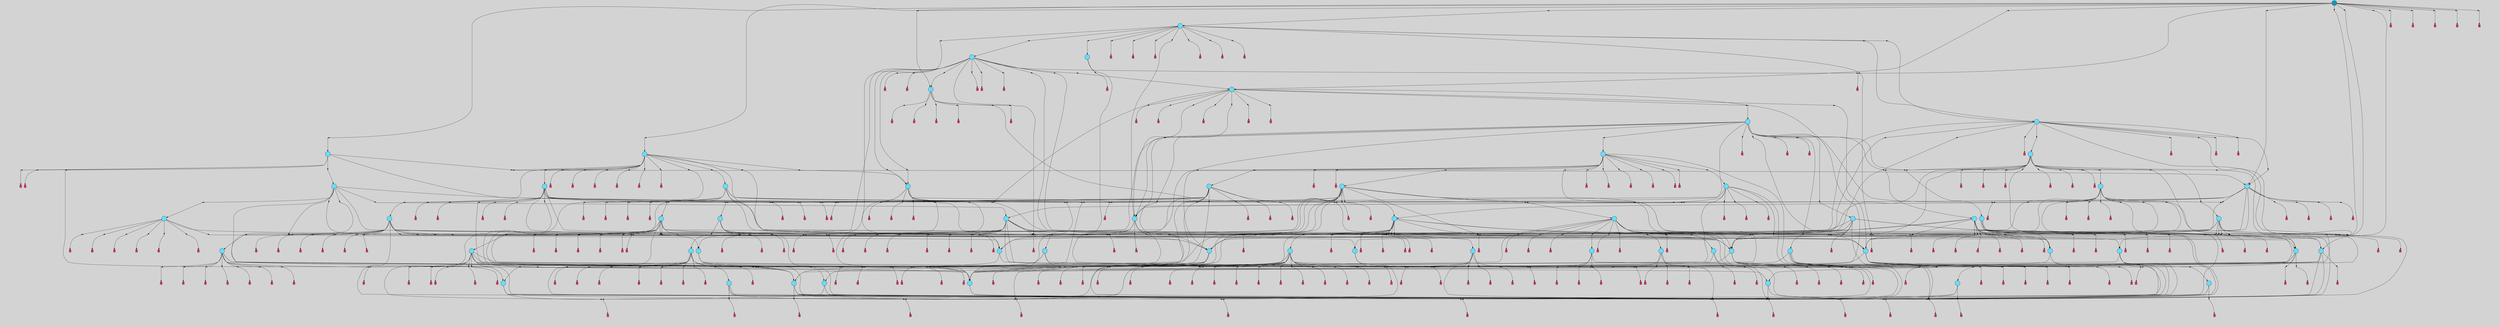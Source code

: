 // File exported with GEGELATI v1.3.1
// On the 2024-04-01 13:49:34
// With the File::TPGGraphDotExporter
digraph{
	graph[pad = "0.212, 0.055" bgcolor = lightgray]
	node[shape=circle style = filled label = ""]
		T0 [fillcolor="#66ddff"]
		T1 [fillcolor="#66ddff"]
		T2 [fillcolor="#66ddff"]
		T3 [fillcolor="#66ddff"]
		T4 [fillcolor="#66ddff"]
		T6 [fillcolor="#66ddff"]
		T7 [fillcolor="#66ddff"]
		T8 [fillcolor="#66ddff"]
		T24 [fillcolor="#66ddff"]
		T34 [fillcolor="#66ddff"]
		T158 [fillcolor="#66ddff"]
		T172 [fillcolor="#66ddff"]
		T188 [fillcolor="#66ddff"]
		T225 [fillcolor="#66ddff"]
		T366 [fillcolor="#66ddff"]
		T368 [fillcolor="#66ddff"]
		T439 [fillcolor="#66ddff"]
		T533 [fillcolor="#66ddff"]
		T589 [fillcolor="#66ddff"]
		T609 [fillcolor="#66ddff"]
		T810 [fillcolor="#66ddff"]
		T823 [fillcolor="#66ddff"]
		T871 [fillcolor="#66ddff"]
		T966 [fillcolor="#66ddff"]
		T1011 [fillcolor="#66ddff"]
		T1121 [fillcolor="#66ddff"]
		T1215 [fillcolor="#66ddff"]
		T1337 [fillcolor="#66ddff"]
		T1394 [fillcolor="#66ddff"]
		T1422 [fillcolor="#66ddff"]
		T1498 [fillcolor="#66ddff"]
		T1537 [fillcolor="#66ddff"]
		T1543 [fillcolor="#66ddff"]
		T1556 [fillcolor="#66ddff"]
		T1616 [fillcolor="#66ddff"]
		T1636 [fillcolor="#66ddff"]
		T1141 [fillcolor="#66ddff"]
		T1805 [fillcolor="#66ddff"]
		T1942 [fillcolor="#66ddff"]
		T2010 [fillcolor="#66ddff"]
		T2075 [fillcolor="#66ddff"]
		T2076 [fillcolor="#66ddff"]
		T2176 [fillcolor="#66ddff"]
		T2245 [fillcolor="#66ddff"]
		T2256 [fillcolor="#66ddff"]
		T2341 [fillcolor="#66ddff"]
		T2414 [fillcolor="#66ddff"]
		T2542 [fillcolor="#66ddff"]
		T2577 [fillcolor="#66ddff"]
		T2579 [fillcolor="#66ddff"]
		T2687 [fillcolor="#66ddff"]
		T2995 [fillcolor="#66ddff"]
		T3052 [fillcolor="#66ddff"]
		T3089 [fillcolor="#66ddff"]
		T3376 [fillcolor="#66ddff"]
		T3790 [fillcolor="#66ddff"]
		T4006 [fillcolor="#66ddff"]
		T4101 [fillcolor="#66ddff"]
		T6113 [fillcolor="#66ddff"]
		T6483 [fillcolor="#66ddff"]
		T7204 [fillcolor="#1199bb"]
		P96485 [fillcolor="#cccccc" shape=point] //
		I96485 [shape=box style=invis label="2|6&2|0#2|6&#92;n5|2&2|7#0|2&#92;n2|1&4|3#4|7&#92;n0|1&3|5#4|7&#92;n4|3&3|4#3|7&#92;n"]
		P96485 -> I96485[style=invis]
		A54565 [fillcolor="#ff3366" shape=box margin=0.03 width=0 height=0 label="0"]
		T0 -> P96485 -> A54565
		P96486 [fillcolor="#cccccc" shape=point] //
		I96486 [shape=box style=invis label="2|2&4|4#0|0&#92;n1|2&4|1#4|3&#92;n8|4&0|7#2|5&#92;n2|5&4|1#1|4&#92;n1|1&3|3#3|4&#92;n2|0&2|4#0|3&#92;n5|3&0|0#0|2&#92;n5|0&4|1#3|0&#92;n6|7&2|0#1|1&#92;n4|3&2|7#2|5&#92;n"]
		P96486 -> I96486[style=invis]
		A54566 [fillcolor="#ff3366" shape=box margin=0.03 width=0 height=0 label="1"]
		T0 -> P96486 -> A54566
		P96487 [fillcolor="#cccccc" shape=point] //
		I96487 [shape=box style=invis label="6|3&1|4#2|0&#92;n5|6&0|1#3|7&#92;n2|2&0|0#0|0&#92;n5|4&0|3#1|1&#92;n5|2&2|5#3|4&#92;n5|4&4|0#0|1&#92;n1|2&1|3#1|5&#92;n8|4&3|0#0|0&#92;n4|6&2|6#3|2&#92;n0|2&2|6#4|4&#92;n"]
		P96487 -> I96487[style=invis]
		A54567 [fillcolor="#ff3366" shape=box margin=0.03 width=0 height=0 label="1"]
		T1 -> P96487 -> A54567
		P96488 [fillcolor="#cccccc" shape=point] //
		I96488 [shape=box style=invis label="3|3&0|3#2|3&#92;n0|6&2|4#1|6&#92;n8|3&3|1#3|7&#92;n5|4&2|7#4|1&#92;n2|6&2|0#1|2&#92;n5|1&1|4#1|1&#92;n5|2&4|2#0|4&#92;n"]
		P96488 -> I96488[style=invis]
		A54568 [fillcolor="#ff3366" shape=box margin=0.03 width=0 height=0 label="2"]
		T1 -> P96488 -> A54568
		P96489 [fillcolor="#cccccc" shape=point] //
		I96489 [shape=box style=invis label="7|5&1|1#4|7&#92;n1|3&0|0#4|5&#92;n0|6&4|5#4|4&#92;n7|5&2|0#4|0&#92;n2|1&0|2#3|7&#92;n2|0&2|1#4|7&#92;n"]
		P96489 -> I96489[style=invis]
		A54569 [fillcolor="#ff3366" shape=box margin=0.03 width=0 height=0 label="2"]
		T2 -> P96489 -> A54569
		P96490 [fillcolor="#cccccc" shape=point] //
		I96490 [shape=box style=invis label="8|5&1|1#2|4&#92;n3|6&3|2#0|3&#92;n5|0&0|7#1|1&#92;n3|1&4|2#3|4&#92;n3|2&2|3#0|6&#92;n2|6&3|7#3|5&#92;n8|1&3|5#1|4&#92;n"]
		P96490 -> I96490[style=invis]
		A54570 [fillcolor="#ff3366" shape=box margin=0.03 width=0 height=0 label="3"]
		T2 -> P96490 -> A54570
		P96491 [fillcolor="#cccccc" shape=point] //
		I96491 [shape=box style=invis label="1|7&0|1#0|1&#92;n6|3&1|3#0|5&#92;n"]
		P96491 -> I96491[style=invis]
		A54571 [fillcolor="#ff3366" shape=box margin=0.03 width=0 height=0 label="3"]
		T3 -> P96491 -> A54571
		P96492 [fillcolor="#cccccc" shape=point] //
		I96492 [shape=box style=invis label="5|4&2|5#4|0&#92;n0|7&3|5#4|3&#92;n1|5&3|3#2|4&#92;n8|1&1|6#1|5&#92;n6|4&4|2#2|4&#92;n6|4&2|4#1|3&#92;n8|4&1|7#2|7&#92;n6|1&3|7#3|5&#92;n1|0&4|4#3|5&#92;n6|3&2|4#0|3&#92;n"]
		P96492 -> I96492[style=invis]
		A54572 [fillcolor="#ff3366" shape=box margin=0.03 width=0 height=0 label="4"]
		T3 -> P96492 -> A54572
		P96493 [fillcolor="#cccccc" shape=point] //
		I96493 [shape=box style=invis label="0|2&1|1#4|7&#92;n3|5&2|7#1|0&#92;n5|2&0|6#3|3&#92;n8|6&4|6#3|1&#92;n4|0&4|6#0|1&#92;n7|6&1|4#1|2&#92;n"]
		P96493 -> I96493[style=invis]
		A54573 [fillcolor="#ff3366" shape=box margin=0.03 width=0 height=0 label="4"]
		T4 -> P96493 -> A54573
		P96494 [fillcolor="#cccccc" shape=point] //
		I96494 [shape=box style=invis label="6|2&0|1#3|7&#92;n7|7&4|2#2|5&#92;n0|4&4|1#2|3&#92;n3|6&2|6#4|7&#92;n4|3&1|7#3|2&#92;n3|6&1|6#3|1&#92;n4|4&4|5#2|2&#92;n6|2&2|3#3|3&#92;n2|6&3|7#0|0&#92;n"]
		P96494 -> I96494[style=invis]
		A54574 [fillcolor="#ff3366" shape=box margin=0.03 width=0 height=0 label="5"]
		T4 -> P96494 -> A54574
		P96495 [fillcolor="#cccccc" shape=point] //
		I96495 [shape=box style=invis label="4|7&1|1#1|7&#92;n1|1&0|6#2|1&#92;n7|1&4|2#4|1&#92;n1|3&3|7#1|5&#92;n3|6&0|0#1|0&#92;n4|6&2|7#3|5&#92;n"]
		P96495 -> I96495[style=invis]
		A54575 [fillcolor="#ff3366" shape=box margin=0.03 width=0 height=0 label="6"]
		T6 -> P96495 -> A54575
		P96496 [fillcolor="#cccccc" shape=point] //
		I96496 [shape=box style=invis label="5|1&3|1#1|2&#92;n2|5&2|7#2|3&#92;n5|4&3|6#1|6&#92;n5|5&1|0#2|2&#92;n6|1&4|3#2|1&#92;n8|0&2|0#2|4&#92;n"]
		P96496 -> I96496[style=invis]
		A54576 [fillcolor="#ff3366" shape=box margin=0.03 width=0 height=0 label="7"]
		T6 -> P96496 -> A54576
		P96497 [fillcolor="#cccccc" shape=point] //
		I96497 [shape=box style=invis label="7|7&4|1#3|5&#92;n7|4&3|3#2|0&#92;n4|2&3|4#1|1&#92;n4|2&0|3#0|1&#92;n2|7&3|7#0|4&#92;n0|5&0|3#2|2&#92;n0|2&0|1#0|7&#92;n4|5&3|5#1|0&#92;n5|7&3|4#2|2&#92;n"]
		P96497 -> I96497[style=invis]
		A54577 [fillcolor="#ff3366" shape=box margin=0.03 width=0 height=0 label="7"]
		T7 -> P96497 -> A54577
		P96498 [fillcolor="#cccccc" shape=point] //
		I96498 [shape=box style=invis label="2|5&0|5#4|6&#92;n1|6&1|0#1|5&#92;n6|3&0|5#4|3&#92;n4|7&2|3#2|2&#92;n6|5&4|3#2|1&#92;n0|0&3|1#1|1&#92;n6|4&1|0#3|1&#92;n7|2&3|1#3|4&#92;n8|6&2|1#2|7&#92;n"]
		P96498 -> I96498[style=invis]
		A54578 [fillcolor="#ff3366" shape=box margin=0.03 width=0 height=0 label="8"]
		T7 -> P96498 -> A54578
		P96499 [fillcolor="#cccccc" shape=point] //
		I96499 [shape=box style=invis label="7|4&2|0#3|7&#92;n"]
		P96499 -> I96499[style=invis]
		A54579 [fillcolor="#ff3366" shape=box margin=0.03 width=0 height=0 label="8"]
		T8 -> P96499 -> A54579
		P96500 [fillcolor="#cccccc" shape=point] //
		I96500 [shape=box style=invis label="4|7&4|5#3|7&#92;n6|0&4|6#2|6&#92;n2|1&3|2#2|3&#92;n4|6&3|5#4|6&#92;n1|3&4|3#1|5&#92;n1|0&1|6#4|0&#92;n0|6&3|6#3|2&#92;n6|3&4|6#4|5&#92;n"]
		P96500 -> I96500[style=invis]
		A54580 [fillcolor="#ff3366" shape=box margin=0.03 width=0 height=0 label="0"]
		T8 -> P96500 -> A54580
		T3 -> P96496
		T4 -> P96497
		T7 -> P96491
		T24 -> P96487
		P96501 [fillcolor="#cccccc" shape=point] //
		I96501 [shape=box style=invis label="3|7&0|3#2|3&#92;n2|6&2|0#1|2&#92;n8|3&3|1#3|7&#92;n5|4&2|7#4|1&#92;n0|6&2|4#1|6&#92;n5|1&1|4#1|1&#92;n5|2&4|2#0|4&#92;n"]
		P96501 -> I96501[style=invis]
		A54581 [fillcolor="#ff3366" shape=box margin=0.03 width=0 height=0 label="2"]
		T24 -> P96501 -> A54581
		T24 -> P96491
		P96502 [fillcolor="#cccccc" shape=point] //
		I96502 [shape=box style=invis label="3|6&1|3#4|0&#92;n7|7&1|7#1|2&#92;n8|3&0|1#2|3&#92;n4|7&3|1#1|4&#92;n1|3&0|5#0|5&#92;n3|3&1|6#2|6&#92;n7|5&3|7#0|5&#92;n"]
		P96502 -> I96502[style=invis]
		A54582 [fillcolor="#ff3366" shape=box margin=0.03 width=0 height=0 label="5"]
		T24 -> P96502 -> A54582
		T24 -> P96490
		P96503 [fillcolor="#cccccc" shape=point] //
		I96503 [shape=box style=invis label="7|7&4|1#3|5&#92;n0|5&0|3#2|2&#92;n4|1&0|3#0|1&#92;n3|3&0|2#0|3&#92;n2|7&3|7#0|4&#92;n7|4&3|3#2|0&#92;n0|2&0|1#0|7&#92;n4|5&3|5#1|0&#92;n5|7&3|4#2|2&#92;n"]
		P96503 -> I96503[style=invis]
		A54583 [fillcolor="#ff3366" shape=box margin=0.03 width=0 height=0 label="7"]
		T34 -> P96503 -> A54583
		T34 -> P96491
		T34 -> P96498
		T34 -> P96491
		P96504 [fillcolor="#cccccc" shape=point] //
		I96504 [shape=box style=invis label="0|2&1|1#4|0&#92;n4|0&4|6#0|1&#92;n5|2&0|6#3|3&#92;n3|5&2|7#1|0&#92;n7|6&1|4#1|2&#92;n"]
		P96504 -> I96504[style=invis]
		A54584 [fillcolor="#ff3366" shape=box margin=0.03 width=0 height=0 label="4"]
		T158 -> P96504 -> A54584
		T158 -> P96494
		T158 -> P96499
		T158 -> P96496
		T158 -> P96498
		P96505 [fillcolor="#cccccc" shape=point] //
		I96505 [shape=box style=invis label="3|2&3|5#1|0&#92;n6|3&1|3#0|5&#92;n1|7&0|1#0|1&#92;n"]
		P96505 -> I96505[style=invis]
		T172 -> P96505 -> T4
		T172 -> P96496
		T172 -> P96492
		P96506 [fillcolor="#cccccc" shape=point] //
		I96506 [shape=box style=invis label="6|3&1|4#2|0&#92;n5|6&0|1#3|7&#92;n5|4&4|0#0|1&#92;n5|2&2|5#3|4&#92;n5|4&0|3#1|1&#92;n1|2&1|3#1|5&#92;n8|4&3|0#0|4&#92;n4|6&2|6#3|2&#92;n0|2&2|6#4|4&#92;n"]
		P96506 -> I96506[style=invis]
		A54585 [fillcolor="#ff3366" shape=box margin=0.03 width=0 height=0 label="1"]
		T188 -> P96506 -> A54585
		T188 -> P96488
		T188 -> P96494
		T225 -> P96494
		P96507 [fillcolor="#cccccc" shape=point] //
		I96507 [shape=box style=invis label="7|7&4|1#3|5&#92;n7|4&3|3#2|0&#92;n4|2&3|4#1|1&#92;n5|7&3|4#2|2&#92;n2|7&2|7#0|4&#92;n0|5&0|3#2|2&#92;n0|2&0|1#0|7&#92;n4|5&3|5#1|0&#92;n4|2&0|3#0|1&#92;n"]
		P96507 -> I96507[style=invis]
		T225 -> P96507 -> T6
		P96508 [fillcolor="#cccccc" shape=point] //
		I96508 [shape=box style=invis label="7|2&0|1#3|7&#92;n7|6&1|6#3|7&#92;n3|6&2|6#4|7&#92;n2|5&4|1#3|4&#92;n2|6&0|5#1|6&#92;n1|3&1|7#3|2&#92;n0|6&0|4#2|0&#92;n2|0&0|2#1|7&#92;n6|1&2|6#0|2&#92;n0|4&4|1#2|3&#92;n"]
		P96508 -> I96508[style=invis]
		A54586 [fillcolor="#ff3366" shape=box margin=0.03 width=0 height=0 label="5"]
		T225 -> P96508 -> A54586
		P96509 [fillcolor="#cccccc" shape=point] //
		I96509 [shape=box style=invis label="6|3&1|3#1|5&#92;n"]
		P96509 -> I96509[style=invis]
		A54587 [fillcolor="#ff3366" shape=box margin=0.03 width=0 height=0 label="3"]
		T225 -> P96509 -> A54587
		P96510 [fillcolor="#cccccc" shape=point] //
		I96510 [shape=box style=invis label="1|7&0|1#0|1&#92;n2|6&2|3#1|5&#92;n"]
		P96510 -> I96510[style=invis]
		A54588 [fillcolor="#ff3366" shape=box margin=0.03 width=0 height=0 label="3"]
		T225 -> P96510 -> A54588
		P96511 [fillcolor="#cccccc" shape=point] //
		I96511 [shape=box style=invis label="4|0&2|5#3|7&#92;n5|3&3|4#2|2&#92;n2|2&3|7#0|6&#92;n6|1&3|1#2|0&#92;n3|6&4|2#4|2&#92;n1|4&3|4#3|1&#92;n7|4&3|3#2|3&#92;n0|4&0|1#3|4&#92;n4|6&4|4#3|7&#92;n8|5&2|5#4|0&#92;n"]
		P96511 -> I96511[style=invis]
		A54589 [fillcolor="#ff3366" shape=box margin=0.03 width=0 height=0 label="7"]
		T366 -> P96511 -> A54589
		T366 -> P96491
		T366 -> P96487
		T366 -> P96486
		T366 -> P96492
		T366 -> P96496
		T366 -> P96492
		T368 -> P96496
		P96512 [fillcolor="#cccccc" shape=point] //
		I96512 [shape=box style=invis label="0|2&1|1#4|7&#92;n7|6&1|4#1|2&#92;n5|2&0|6#3|3&#92;n8|6&4|6#3|1&#92;n4|0&4|6#0|1&#92;n3|2&2|7#1|0&#92;n"]
		P96512 -> I96512[style=invis]
		A54590 [fillcolor="#ff3366" shape=box margin=0.03 width=0 height=0 label="4"]
		T368 -> P96512 -> A54590
		T368 -> P96487
		T439 -> P96496
		P96513 [fillcolor="#cccccc" shape=point] //
		I96513 [shape=box style=invis label="4|5&3|5#1|0&#92;n7|4&3|3#2|0&#92;n4|2&0|3#0|1&#92;n2|7&3|7#0|4&#92;n2|0&3|1#3|6&#92;n0|2&0|1#0|7&#92;n7|7&4|1#3|1&#92;n2|7&3|1#3|4&#92;n5|7&3|4#0|2&#92;n"]
		P96513 -> I96513[style=invis]
		T439 -> P96513 -> T188
		P96514 [fillcolor="#cccccc" shape=point] //
		I96514 [shape=box style=invis label="7|7&4|1#3|5&#92;n7|4&3|3#2|0&#92;n4|2&3|4#1|1&#92;n0|5&2|3#2|2&#92;n2|7&3|7#0|4&#92;n4|2&0|3#0|1&#92;n4|5&3|5#1|0&#92;n5|7&3|4#2|2&#92;n"]
		P96514 -> I96514[style=invis]
		A54591 [fillcolor="#ff3366" shape=box margin=0.03 width=0 height=0 label="7"]
		T439 -> P96514 -> A54591
		T439 -> P96495
		T439 -> P96498
		P96515 [fillcolor="#cccccc" shape=point] //
		I96515 [shape=box style=invis label="0|4&4|3#2|3&#92;n8|6&2|6#2|4&#92;n2|6&2|1#0|0&#92;n2|6&2|6#4|7&#92;n4|4&4|5#0|2&#92;n1|0&0|0#4|7&#92;n4|6&4|5#0|5&#92;n4|2&0|2#3|7&#92;n6|5&0|1#1|5&#92;n"]
		P96515 -> I96515[style=invis]
		A54592 [fillcolor="#ff3366" shape=box margin=0.03 width=0 height=0 label="5"]
		T533 -> P96515 -> A54592
		P96516 [fillcolor="#cccccc" shape=point] //
		I96516 [shape=box style=invis label="8|5&1|1#2|0&#92;n2|6&3|7#3|5&#92;n5|0&0|7#1|1&#92;n3|1&4|2#3|4&#92;n3|2&2|3#0|6&#92;n3|6&3|2#0|3&#92;n8|1&3|5#1|4&#92;n"]
		P96516 -> I96516[style=invis]
		A54593 [fillcolor="#ff3366" shape=box margin=0.03 width=0 height=0 label="3"]
		T533 -> P96516 -> A54593
		T533 -> P96490
		P96517 [fillcolor="#cccccc" shape=point] //
		I96517 [shape=box style=invis label="0|2&4|1#0|7&#92;n8|0&1|7#4|0&#92;n"]
		P96517 -> I96517[style=invis]
		A54594 [fillcolor="#ff3366" shape=box margin=0.03 width=0 height=0 label="7"]
		T533 -> P96517 -> A54594
		P96518 [fillcolor="#cccccc" shape=point] //
		I96518 [shape=box style=invis label="6|2&0|1#3|0&#92;n0|4&0|0#1|1&#92;n3|6&1|6#3|1&#92;n2|0&4|0#0|4&#92;n5|4&0|6#0|6&#92;n0|4&4|1#2|3&#92;n3|6&2|6#4|7&#92;n4|2&4|5#2|2&#92;n6|2&0|3#3|3&#92;n4|3&1|7#3|2&#92;n"]
		P96518 -> I96518[style=invis]
		A54595 [fillcolor="#ff3366" shape=box margin=0.03 width=0 height=0 label="5"]
		T589 -> P96518 -> A54595
		P96519 [fillcolor="#cccccc" shape=point] //
		I96519 [shape=box style=invis label="7|6&1|2#1|3&#92;n1|7&0|1#4|1&#92;n6|3&1|3#0|5&#92;n"]
		P96519 -> I96519[style=invis]
		A54596 [fillcolor="#ff3366" shape=box margin=0.03 width=0 height=0 label="3"]
		T589 -> P96519 -> A54596
		P96520 [fillcolor="#cccccc" shape=point] //
		I96520 [shape=box style=invis label="1|0&0|3#0|3&#92;n5|5&2|0#2|2&#92;n8|7&1|5#1|2&#92;n8|0&1|7#2|7&#92;n5|4&4|6#1|4&#92;n4|1&4|4#2|0&#92;n4|6&0|7#2|5&#92;n5|1&3|1#1|2&#92;n7|6&2|2#4|2&#92;n4|1&4|3#2|1&#92;n"]
		P96520 -> I96520[style=invis]
		A54597 [fillcolor="#ff3366" shape=box margin=0.03 width=0 height=0 label="7"]
		T589 -> P96520 -> A54597
		T589 -> P96500
		T589 -> P96496
		T589 -> P96486
		P96521 [fillcolor="#cccccc" shape=point] //
		I96521 [shape=box style=invis label="5|1&3|1#1|2&#92;n7|7&4|4#4|3&#92;n2|5&2|7#2|3&#92;n5|7&0|2#2|3&#92;n6|1&4|3#0|2&#92;n6|2&3|6#1|6&#92;n"]
		P96521 -> I96521[style=invis]
		A54598 [fillcolor="#ff3366" shape=box margin=0.03 width=0 height=0 label="7"]
		T609 -> P96521 -> A54598
		T609 -> P96493
		P96522 [fillcolor="#cccccc" shape=point] //
		I96522 [shape=box style=invis label="3|2&1|3#0|6&#92;n5|0&0|7#1|1&#92;n8|1&3|5#1|4&#92;n2|6&2|7#3|5&#92;n3|6&3|2#0|3&#92;n2|1&1|0#1|0&#92;n"]
		P96522 -> I96522[style=invis]
		A54599 [fillcolor="#ff3366" shape=box margin=0.03 width=0 height=0 label="3"]
		T609 -> P96522 -> A54599
		T609 -> P96502
		T609 -> P96491
		P96523 [fillcolor="#cccccc" shape=point] //
		I96523 [shape=box style=invis label="4|5&3|5#1|2&#92;n5|7&4|1#3|5&#92;n1|6&0|3#2|0&#92;n0|3&3|5#4|0&#92;n8|0&1|7#4|5&#92;n1|2&2|4#4|3&#92;n0|5&4|6#0|7&#92;n4|5&0|7#2|0&#92;n3|3&4|2#1|2&#92;n8|2&0|7#0|6&#92;n"]
		P96523 -> I96523[style=invis]
		A54600 [fillcolor="#ff3366" shape=box margin=0.03 width=0 height=0 label="7"]
		T609 -> P96523 -> A54600
		P96524 [fillcolor="#cccccc" shape=point] //
		I96524 [shape=box style=invis label="5|3&2|1#2|6&#92;n6|6&0|4#2|1&#92;n6|1&2|1#0|3&#92;n6|6&3|3#4|7&#92;n3|0&4|4#3|0&#92;n6|3&1|2#0|2&#92;n"]
		P96524 -> I96524[style=invis]
		T609 -> P96524 -> T4
		P96525 [fillcolor="#cccccc" shape=point] //
		I96525 [shape=box style=invis label="4|6&2|4#1|6&#92;n6|0&2|4#0|0&#92;n4|3&2|6#4|4&#92;n2|1&2|6#2|0&#92;n0|2&0|1#2|0&#92;n2|6&1|1#0|4&#92;n6|6&0|4#4|2&#92;n0|6&4|7#0|5&#92;n"]
		P96525 -> I96525[style=invis]
		A54601 [fillcolor="#ff3366" shape=box margin=0.03 width=0 height=0 label="1"]
		T810 -> P96525 -> A54601
		P96526 [fillcolor="#cccccc" shape=point] //
		I96526 [shape=box style=invis label="5|1&3|1#1|2&#92;n5|5&1|3#2|2&#92;n6|7&0|5#0|4&#92;n6|1&4|3#2|1&#92;n8|3&0|4#1|6&#92;n6|5&2|7#2|1&#92;n"]
		P96526 -> I96526[style=invis]
		A54602 [fillcolor="#ff3366" shape=box margin=0.03 width=0 height=0 label="7"]
		T810 -> P96526 -> A54602
		P96527 [fillcolor="#cccccc" shape=point] //
		I96527 [shape=box style=invis label="0|4&4|0#3|7&#92;n1|3&4|5#3|5&#92;n8|0&3|7#1|0&#92;n7|6&2|0#0|3&#92;n"]
		P96527 -> I96527[style=invis]
		A54603 [fillcolor="#ff3366" shape=box margin=0.03 width=0 height=0 label="3"]
		T810 -> P96527 -> A54603
		T810 -> P96492
		T810 -> P96486
		P96528 [fillcolor="#cccccc" shape=point] //
		I96528 [shape=box style=invis label="1|1&3|7#1|5&#92;n8|1&1|1#4|4&#92;n4|4&2|7#0|5&#92;n1|1&4|7#3|4&#92;n7|3&3|3#1|0&#92;n5|3&4|2#0|2&#92;n7|5&4|7#2|7&#92;n1|5&2|6#0|6&#92;n1|0&4|4#0|2&#92;n4|5&4|7#4|4&#92;n"]
		P96528 -> I96528[style=invis]
		A54604 [fillcolor="#ff3366" shape=box margin=0.03 width=0 height=0 label="6"]
		T810 -> P96528 -> A54604
		P96529 [fillcolor="#cccccc" shape=point] //
		I96529 [shape=box style=invis label="4|3&2|7#0|1&#92;n0|0&0|7#3|4&#92;n3|5&2|5#4|6&#92;n"]
		P96529 -> I96529[style=invis]
		A54605 [fillcolor="#ff3366" shape=box margin=0.03 width=0 height=0 label="5"]
		T823 -> P96529 -> A54605
		P96530 [fillcolor="#cccccc" shape=point] //
		I96530 [shape=box style=invis label="1|0&2|0#3|6&#92;n7|6&1|4#1|2&#92;n5|2&0|6#3|3&#92;n0|2&1|1#4|7&#92;n5|0&3|6#0|1&#92;n8|6&4|6#3|1&#92;n"]
		P96530 -> I96530[style=invis]
		A54606 [fillcolor="#ff3366" shape=box margin=0.03 width=0 height=0 label="4"]
		T823 -> P96530 -> A54606
		P96531 [fillcolor="#cccccc" shape=point] //
		I96531 [shape=box style=invis label="2|6&2|3#1|5&#92;n1|7&2|1#0|1&#92;n"]
		P96531 -> I96531[style=invis]
		A54607 [fillcolor="#ff3366" shape=box margin=0.03 width=0 height=0 label="3"]
		T823 -> P96531 -> A54607
		P96532 [fillcolor="#cccccc" shape=point] //
		I96532 [shape=box style=invis label="7|5&0|7#2|0&#92;n0|3&3|5#4|0&#92;n8|0&1|7#4|5&#92;n1|2&2|4#4|3&#92;n0|7&4|1#3|5&#92;n0|5&4|6#0|7&#92;n7|1&4|1#3|0&#92;n3|3&4|2#1|2&#92;n8|2&0|7#0|6&#92;n"]
		P96532 -> I96532[style=invis]
		A54608 [fillcolor="#ff3366" shape=box margin=0.03 width=0 height=0 label="7"]
		T823 -> P96532 -> A54608
		T871 -> P96490
		P96533 [fillcolor="#cccccc" shape=point] //
		I96533 [shape=box style=invis label="1|1&3|7#1|5&#92;n4|4&2|7#0|5&#92;n8|1&4|1#4|4&#92;n1|1&4|7#3|4&#92;n7|3&3|3#1|0&#92;n5|3&4|2#0|2&#92;n7|5&4|7#2|7&#92;n1|5&2|6#0|6&#92;n1|0&4|4#0|2&#92;n4|5&4|7#4|4&#92;n"]
		P96533 -> I96533[style=invis]
		A54609 [fillcolor="#ff3366" shape=box margin=0.03 width=0 height=0 label="6"]
		T871 -> P96533 -> A54609
		T871 -> P96531
		P96534 [fillcolor="#cccccc" shape=point] //
		I96534 [shape=box style=invis label="5|5&2|5#4|0&#92;n1|5&3|3#2|4&#92;n6|4&4|2#2|4&#92;n8|1&1|6#1|5&#92;n4|7&3|5#4|3&#92;n3|5&3|5#3|4&#92;n6|1&3|7#3|5&#92;n1|0&4|4#3|5&#92;n6|3&2|4#0|3&#92;n"]
		P96534 -> I96534[style=invis]
		A54610 [fillcolor="#ff3366" shape=box margin=0.03 width=0 height=0 label="4"]
		T871 -> P96534 -> A54610
		P96535 [fillcolor="#cccccc" shape=point] //
		I96535 [shape=box style=invis label="1|0&0|3#0|3&#92;n5|5&2|0#2|2&#92;n8|0&1|7#2|7&#92;n5|4&4|6#1|4&#92;n4|1&4|4#2|6&#92;n4|6&0|7#2|5&#92;n7|6&2|2#4|2&#92;n5|1&3|1#1|2&#92;n4|1&4|3#2|1&#92;n"]
		P96535 -> I96535[style=invis]
		A54611 [fillcolor="#ff3366" shape=box margin=0.03 width=0 height=0 label="7"]
		T871 -> P96535 -> A54611
		P96536 [fillcolor="#cccccc" shape=point] //
		I96536 [shape=box style=invis label="8|5&1|1#4|4&#92;n3|6&3|2#0|3&#92;n5|0&0|7#1|1&#92;n3|2&2|3#0|6&#92;n3|1&4|2#3|4&#92;n8|1&3|5#1|4&#92;n"]
		P96536 -> I96536[style=invis]
		A54612 [fillcolor="#ff3366" shape=box margin=0.03 width=0 height=0 label="3"]
		T966 -> P96536 -> A54612
		P96537 [fillcolor="#cccccc" shape=point] //
		I96537 [shape=box style=invis label="4|7&3|5#1|4&#92;n3|0&3|0#1|4&#92;n8|4&0|1#2|3&#92;n4|4&0|0#4|1&#92;n3|6&1|3#4|0&#92;n3|5&3|7#0|5&#92;n7|7&4|7#1|2&#92;n"]
		P96537 -> I96537[style=invis]
		A54613 [fillcolor="#ff3366" shape=box margin=0.03 width=0 height=0 label="5"]
		T966 -> P96537 -> A54613
		T966 -> P96486
		P96538 [fillcolor="#cccccc" shape=point] //
		I96538 [shape=box style=invis label="2|6&2|0#2|6&#92;n5|2&2|7#0|2&#92;n1|0&2|3#4|6&#92;n0|1&3|5#4|7&#92;n2|1&1|3#4|7&#92;n4|3&3|4#3|7&#92;n"]
		P96538 -> I96538[style=invis]
		A54614 [fillcolor="#ff3366" shape=box margin=0.03 width=0 height=0 label="0"]
		T966 -> P96538 -> A54614
		P96539 [fillcolor="#cccccc" shape=point] //
		I96539 [shape=box style=invis label="2|2&4|4#0|0&#92;n1|2&4|5#4|3&#92;n8|4&0|7#2|5&#92;n5|0&4|1#3|0&#92;n8|6&2|3#2|4&#92;n4|3&2|7#2|5&#92;n3|3&0|0#0|2&#92;n2|5&4|1#1|4&#92;n6|7&2|0#1|6&#92;n2|0&2|4#0|3&#92;n"]
		P96539 -> I96539[style=invis]
		A54615 [fillcolor="#ff3366" shape=box margin=0.03 width=0 height=0 label="1"]
		T966 -> P96539 -> A54615
		P96540 [fillcolor="#cccccc" shape=point] //
		I96540 [shape=box style=invis label="2|5&0|5#4|6&#92;n6|3&0|5#4|3&#92;n1|7&1|0#1|5&#92;n4|7&2|3#2|2&#92;n7|2&3|1#3|4&#92;n0|0&3|1#1|2&#92;n6|4&1|0#3|1&#92;n6|5&4|3#2|1&#92;n8|6&2|1#2|7&#92;n"]
		P96540 -> I96540[style=invis]
		A54616 [fillcolor="#ff3366" shape=box margin=0.03 width=0 height=0 label="8"]
		T966 -> P96540 -> A54616
		P96541 [fillcolor="#cccccc" shape=point] //
		I96541 [shape=box style=invis label="5|1&3|1#1|2&#92;n2|5&2|7#2|3&#92;n8|0&0|0#2|4&#92;n6|1&4|3#2|1&#92;n5|5&1|0#2|2&#92;n"]
		P96541 -> I96541[style=invis]
		A54617 [fillcolor="#ff3366" shape=box margin=0.03 width=0 height=0 label="7"]
		T966 -> P96541 -> A54617
		T966 -> P96502
		P96542 [fillcolor="#cccccc" shape=point] //
		I96542 [shape=box style=invis label="2|3&0|1#0|4&#92;n3|6&3|2#0|3&#92;n3|1&4|2#3|4&#92;n5|0&0|7#3|1&#92;n0|7&4|3#4|5&#92;n8|5&1|1#2|4&#92;n2|6&3|7#0|5&#92;n8|1&3|5#3|4&#92;n"]
		P96542 -> I96542[style=invis]
		A54618 [fillcolor="#ff3366" shape=box margin=0.03 width=0 height=0 label="3"]
		T966 -> P96542 -> A54618
		P96543 [fillcolor="#cccccc" shape=point] //
		I96543 [shape=box style=invis label="5|0&3|0#2|1&#92;n5|4&3|6#1|6&#92;n6|1&4|3#4|1&#92;n5|1&3|2#1|2&#92;n5|5&1|0#2|2&#92;n2|5&2|7#2|3&#92;n"]
		P96543 -> I96543[style=invis]
		A54619 [fillcolor="#ff3366" shape=box margin=0.03 width=0 height=0 label="7"]
		T966 -> P96543 -> A54619
		P96544 [fillcolor="#cccccc" shape=point] //
		I96544 [shape=box style=invis label="4|5&3|5#1|0&#92;n0|7&4|1#3|5&#92;n0|3&3|5#4|0&#92;n8|0&1|7#4|5&#92;n1|2&2|4#4|3&#92;n4|5&0|7#2|0&#92;n0|5&4|6#0|7&#92;n3|3&4|2#1|2&#92;n8|2&0|7#0|6&#92;n"]
		P96544 -> I96544[style=invis]
		A54620 [fillcolor="#ff3366" shape=box margin=0.03 width=0 height=0 label="7"]
		T966 -> P96544 -> A54620
		T966 -> P96497
		P96545 [fillcolor="#cccccc" shape=point] //
		I96545 [shape=box style=invis label="3|0&2|1#3|4&#92;n0|7&0|7#3|2&#92;n2|6&3|3#2|5&#92;n1|4&3|7#0|2&#92;n7|3&1|0#2|1&#92;n1|1&1|5#4|4&#92;n2|5&2|0#0|2&#92;n0|1&0|2#0|0&#92;n0|4&0|3#1|0&#92;n"]
		P96545 -> I96545[style=invis]
		A54621 [fillcolor="#ff3366" shape=box margin=0.03 width=0 height=0 label="4"]
		T966 -> P96545 -> A54621
		P96546 [fillcolor="#cccccc" shape=point] //
		I96546 [shape=box style=invis label="5|0&0|7#1|1&#92;n3|2&2|3#0|6&#92;n3|5&4|2#3|4&#92;n3|6&3|2#3|3&#92;n8|1&3|5#1|4&#92;n"]
		P96546 -> I96546[style=invis]
		A54622 [fillcolor="#ff3366" shape=box margin=0.03 width=0 height=0 label="3"]
		T966 -> P96546 -> A54622
		P96547 [fillcolor="#cccccc" shape=point] //
		I96547 [shape=box style=invis label="2|2&3|6#1|6&#92;n6|3&1|3#0|5&#92;n"]
		P96547 -> I96547[style=invis]
		A54623 [fillcolor="#ff3366" shape=box margin=0.03 width=0 height=0 label="3"]
		T966 -> P96547 -> A54623
		P96548 [fillcolor="#cccccc" shape=point] //
		I96548 [shape=box style=invis label="6|3&2|4#1|4&#92;n5|5&4|2#1|6&#92;n6|3&2|2#0|3&#92;n6|4&4|2#2|4&#92;n8|1&1|6#1|5&#92;n8|4&1|7#2|7&#92;n6|1&3|7#3|5&#92;n1|0&3|0#4|4&#92;n1|2&4|4#3|5&#92;n0|7&3|5#4|3&#92;n"]
		P96548 -> I96548[style=invis]
		A54624 [fillcolor="#ff3366" shape=box margin=0.03 width=0 height=0 label="4"]
		T1011 -> P96548 -> A54624
		P96549 [fillcolor="#cccccc" shape=point] //
		I96549 [shape=box style=invis label="8|0&2|0#2|4&#92;n2|0&3|1#4|4&#92;n8|3&1|7#0|5&#92;n2|2&0|1#2|7&#92;n5|1&1|0#2|2&#92;n6|6&4|5#0|1&#92;n"]
		P96549 -> I96549[style=invis]
		A54625 [fillcolor="#ff3366" shape=box margin=0.03 width=0 height=0 label="7"]
		T1011 -> P96549 -> A54625
		P96550 [fillcolor="#cccccc" shape=point] //
		I96550 [shape=box style=invis label="0|4&4|4#1|0&#92;n6|1&1|1#1|5&#92;n2|6&3|7#0|0&#92;n6|2&2|3#3|3&#92;n6|2&0|1#3|7&#92;n0|7&1|0#4|0&#92;n4|4&4|5#2|3&#92;n4|0&1|5#3|2&#92;n7|7&4|2#2|5&#92;n"]
		P96550 -> I96550[style=invis]
		A54626 [fillcolor="#ff3366" shape=box margin=0.03 width=0 height=0 label="5"]
		T1011 -> P96550 -> A54626
		P96551 [fillcolor="#cccccc" shape=point] //
		I96551 [shape=box style=invis label="8|5&3|1#0|4&#92;n3|7&0|6#1|1&#92;n7|0&0|1#0|4&#92;n6|6&4|0#3|5&#92;n3|7&0|6#3|6&#92;n6|6&1|2#0|3&#92;n7|6&1|0#3|2&#92;n8|1&3|5#1|3&#92;n"]
		P96551 -> I96551[style=invis]
		A54627 [fillcolor="#ff3366" shape=box margin=0.03 width=0 height=0 label="3"]
		T1121 -> P96551 -> A54627
		T1121 -> P96532
		P96552 [fillcolor="#cccccc" shape=point] //
		I96552 [shape=box style=invis label="2|7&1|3#1|4&#92;n8|1&4|5#2|1&#92;n0|1&4|3#1|7&#92;n8|5&2|0#4|3&#92;n0|0&1|2#2|0&#92;n2|2&0|3#0|1&#92;n"]
		P96552 -> I96552[style=invis]
		A54628 [fillcolor="#ff3366" shape=box margin=0.03 width=0 height=0 label="3"]
		T1121 -> P96552 -> A54628
		P96553 [fillcolor="#cccccc" shape=point] //
		I96553 [shape=box style=invis label="1|0&4|4#3|5&#92;n0|7&3|5#4|3&#92;n8|1&1|6#1|5&#92;n6|4&4|2#2|4&#92;n3|5&3|5#3|4&#92;n8|4&1|7#2|7&#92;n6|1&3|7#3|5&#92;n4|5&3|3#2|4&#92;n6|3&2|4#0|3&#92;n"]
		P96553 -> I96553[style=invis]
		A54629 [fillcolor="#ff3366" shape=box margin=0.03 width=0 height=0 label="4"]
		T1121 -> P96553 -> A54629
		P96554 [fillcolor="#cccccc" shape=point] //
		I96554 [shape=box style=invis label="4|5&3|3#1|0&#92;n4|5&0|7#2|0&#92;n0|3&3|5#4|0&#92;n8|0&1|7#4|5&#92;n0|7&4|1#3|5&#92;n0|5&4|6#0|7&#92;n3|3&4|2#1|2&#92;n8|2&0|7#0|6&#92;n"]
		P96554 -> I96554[style=invis]
		A54630 [fillcolor="#ff3366" shape=box margin=0.03 width=0 height=0 label="7"]
		T1121 -> P96554 -> A54630
		P96555 [fillcolor="#cccccc" shape=point] //
		I96555 [shape=box style=invis label="6|4&4|2#2|4&#92;n0|7&3|5#4|3&#92;n1|5&3|3#2|4&#92;n1|0&4|4#4|5&#92;n5|4&2|5#4|3&#92;n6|4&2|4#1|3&#92;n8|4&1|7#2|7&#92;n6|1&3|7#3|5&#92;n8|1&1|6#1|5&#92;n6|3&2|4#0|3&#92;n"]
		P96555 -> I96555[style=invis]
		A54631 [fillcolor="#ff3366" shape=box margin=0.03 width=0 height=0 label="4"]
		T1121 -> P96555 -> A54631
		P96556 [fillcolor="#cccccc" shape=point] //
		I96556 [shape=box style=invis label="7|6&4|3#1|4&#92;n0|0&0|7#3|4&#92;n4|3&2|7#0|7&#92;n3|5&2|5#4|6&#92;n"]
		P96556 -> I96556[style=invis]
		A54632 [fillcolor="#ff3366" shape=box margin=0.03 width=0 height=0 label="5"]
		T1121 -> P96556 -> A54632
		P96557 [fillcolor="#cccccc" shape=point] //
		I96557 [shape=box style=invis label="2|5&0|5#4|6&#92;n4|7&2|3#2|2&#92;n6|3&0|5#4|3&#92;n1|6&1|0#1|5&#92;n7|2&4|4#3|2&#92;n0|0&3|1#0|1&#92;n6|4&1|0#3|1&#92;n7|2&3|1#3|4&#92;n6|5&4|3#2|5&#92;n8|6&2|1#2|7&#92;n"]
		P96557 -> I96557[style=invis]
		T1121 -> P96557 -> T368
		P96558 [fillcolor="#cccccc" shape=point] //
		I96558 [shape=box style=invis label="7|7&1|3#1|3&#92;n5|4&2|0#0|5&#92;n6|3&2|4#0|3&#92;n1|5&3|3#0|4&#92;n6|2&3|7#3|3&#92;n8|6&4|2#2|4&#92;n0|7&3|5#4|3&#92;n3|0&3|1#0|0&#92;n5|1&0|4#4|2&#92;n"]
		P96558 -> I96558[style=invis]
		T1121 -> P96558 -> T6
		P96559 [fillcolor="#cccccc" shape=point] //
		I96559 [shape=box style=invis label="5|4&2|5#4|0&#92;n0|7&3|5#4|3&#92;n1|5&3|3#2|4&#92;n8|1&1|6#1|5&#92;n6|4&4|2#2|4&#92;n6|4&2|4#1|3&#92;n1|0&4|4#3|5&#92;n6|1&3|7#3|5&#92;n8|7&1|7#2|7&#92;n6|3&2|4#0|3&#92;n"]
		P96559 -> I96559[style=invis]
		A54633 [fillcolor="#ff3366" shape=box margin=0.03 width=0 height=0 label="4"]
		T1121 -> P96559 -> A54633
		P96560 [fillcolor="#cccccc" shape=point] //
		I96560 [shape=box style=invis label="2|0&4|7#3|7&#92;n0|7&1|5#0|1&#92;n5|2&4|0#0|4&#92;n1|1&4|0#1|1&#92;n"]
		P96560 -> I96560[style=invis]
		A54634 [fillcolor="#ff3366" shape=box margin=0.03 width=0 height=0 label="2"]
		T1215 -> P96560 -> A54634
		P96561 [fillcolor="#cccccc" shape=point] //
		I96561 [shape=box style=invis label="7|0&4|4#3|1&#92;n4|6&0|3#4|2&#92;n"]
		P96561 -> I96561[style=invis]
		A54635 [fillcolor="#ff3366" shape=box margin=0.03 width=0 height=0 label="5"]
		T1215 -> P96561 -> A54635
		T1215 -> P96486
		P96562 [fillcolor="#cccccc" shape=point] //
		I96562 [shape=box style=invis label="8|0&3|5#1|5&#92;n4|6&0|1#1|0&#92;n8|5&4|3#0|2&#92;n3|1&1|1#4|4&#92;n5|2&0|3#1|4&#92;n3|7&1|7#0|0&#92;n4|3&3|1#1|4&#92;n"]
		P96562 -> I96562[style=invis]
		A54636 [fillcolor="#ff3366" shape=box margin=0.03 width=0 height=0 label="5"]
		T1215 -> P96562 -> A54636
		P96563 [fillcolor="#cccccc" shape=point] //
		I96563 [shape=box style=invis label="6|6&4|3#4|4&#92;n6|5&4|3#2|1&#92;n1|6&1|0#1|5&#92;n7|2&3|1#3|4&#92;n8|6&2|1#2|7&#92;n6|3&1|0#3|1&#92;n4|1&2|3#2|2&#92;n1|0&3|1#1|1&#92;n"]
		P96563 -> I96563[style=invis]
		A54637 [fillcolor="#ff3366" shape=box margin=0.03 width=0 height=0 label="8"]
		T1215 -> P96563 -> A54637
		P96564 [fillcolor="#cccccc" shape=point] //
		I96564 [shape=box style=invis label="4|2&3|4#4|1&#92;n6|5&0|3#2|6&#92;n6|6&3|3#0|4&#92;n8|7&0|3#4|4&#92;n4|0&3|4#2|2&#92;n6|1&0|1#4|0&#92;n2|7&3|7#0|2&#92;n4|4&2|6#2|0&#92;n7|2&1|1#3|3&#92;n"]
		P96564 -> I96564[style=invis]
		A54638 [fillcolor="#ff3366" shape=box margin=0.03 width=0 height=0 label="7"]
		T1215 -> P96564 -> A54638
		P96565 [fillcolor="#cccccc" shape=point] //
		I96565 [shape=box style=invis label="2|5&0|5#4|6&#92;n0|3&3|0#4|3&#92;n1|6&1|1#1|5&#92;n6|3&0|5#4|3&#92;n6|5&2|3#2|1&#92;n6|5&4|3#1|2&#92;n0|0&3|1#1|1&#92;n7|2&3|1#3|4&#92;n6|4&1|0#3|1&#92;n8|6&2|1#2|7&#92;n"]
		P96565 -> I96565[style=invis]
		A54639 [fillcolor="#ff3366" shape=box margin=0.03 width=0 height=0 label="8"]
		T1215 -> P96565 -> A54639
		P96566 [fillcolor="#cccccc" shape=point] //
		I96566 [shape=box style=invis label="6|7&1|6#2|2&#92;n3|1&2|3#2|3&#92;n2|0&4|1#3|7&#92;n"]
		P96566 -> I96566[style=invis]
		A54640 [fillcolor="#ff3366" shape=box margin=0.03 width=0 height=0 label="3"]
		T1215 -> P96566 -> A54640
		P96567 [fillcolor="#cccccc" shape=point] //
		I96567 [shape=box style=invis label="5|4&1|5#4|0&#92;n0|7&3|5#4|3&#92;n6|4&4|2#2|4&#92;n8|1&1|6#1|5&#92;n1|5&3|3#2|4&#92;n6|4&2|4#1|3&#92;n8|4&1|7#2|7&#92;n6|1&3|7#3|5&#92;n1|0&4|4#3|5&#92;n6|3&2|4#0|3&#92;n"]
		P96567 -> I96567[style=invis]
		A54641 [fillcolor="#ff3366" shape=box margin=0.03 width=0 height=0 label="4"]
		T1215 -> P96567 -> A54641
		P96568 [fillcolor="#cccccc" shape=point] //
		I96568 [shape=box style=invis label="7|6&1|4#3|5&#92;n0|7&2|1#0|4&#92;n4|1&0|1#4|5&#92;n1|2&2|7#0|2&#92;n8|5&0|5#0|3&#92;n8|0&1|4#1|3&#92;n2|6&1|5#0|7&#92;n"]
		P96568 -> I96568[style=invis]
		A54642 [fillcolor="#ff3366" shape=box margin=0.03 width=0 height=0 label="7"]
		T1215 -> P96568 -> A54642
		P96569 [fillcolor="#cccccc" shape=point] //
		I96569 [shape=box style=invis label="4|5&3|5#1|0&#92;n1|2&2|4#4|3&#92;n0|3&3|7#4|0&#92;n8|0&1|7#4|5&#92;n0|7&4|1#3|5&#92;n4|5&0|7#2|0&#92;n0|5&4|6#0|7&#92;n3|3&4|2#1|2&#92;n8|2&0|7#0|6&#92;n"]
		P96569 -> I96569[style=invis]
		A54643 [fillcolor="#ff3366" shape=box margin=0.03 width=0 height=0 label="7"]
		T1215 -> P96569 -> A54643
		P96570 [fillcolor="#cccccc" shape=point] //
		I96570 [shape=box style=invis label="1|4&4|7#3|7&#92;n8|1&2|6#1|5&#92;n6|4&1|4#1|3&#92;n5|5&1|4#0|7&#92;n5|1&3|2#2|3&#92;n2|7&3|5#4|3&#92;n6|0&4|4#0|1&#92;n6|4&4|2#2|4&#92;n"]
		P96570 -> I96570[style=invis]
		T1215 -> P96570 -> T533
		P96571 [fillcolor="#cccccc" shape=point] //
		I96571 [shape=box style=invis label="0|2&1|1#4|7&#92;n3|5&2|7#3|0&#92;n7|6&1|4#1|2&#92;n8|6&4|6#3|1&#92;n4|0&4|6#0|1&#92;n5|2&0|6#3|3&#92;n"]
		P96571 -> I96571[style=invis]
		A54644 [fillcolor="#ff3366" shape=box margin=0.03 width=0 height=0 label="4"]
		T1215 -> P96571 -> A54644
		T1215 -> P96532
		P96572 [fillcolor="#cccccc" shape=point] //
		I96572 [shape=box style=invis label="7|7&4|1#3|5&#92;n4|5&3|5#1|0&#92;n4|1&0|3#1|1&#92;n0|2&0|1#0|7&#92;n7|3&1|5#3|4&#92;n1|3&4|5#0|7&#92;n2|7&3|7#0|4&#92;n0|5&0|3#2|2&#92;n8|0&1|7#0|1&#92;n0|4&0|3#2|0&#92;n"]
		P96572 -> I96572[style=invis]
		T1337 -> P96572 -> T158
		P96573 [fillcolor="#cccccc" shape=point] //
		I96573 [shape=box style=invis label="5|4&2|5#4|0&#92;n0|7&3|5#4|3&#92;n1|5&3|3#2|4&#92;n8|1&1|4#1|5&#92;n6|4&2|4#1|3&#92;n6|4&4|2#2|4&#92;n8|4&1|7#2|7&#92;n6|1&3|7#3|5&#92;n1|0&4|4#3|5&#92;n6|3&2|4#0|3&#92;n"]
		P96573 -> I96573[style=invis]
		A54645 [fillcolor="#ff3366" shape=box margin=0.03 width=0 height=0 label="4"]
		T1337 -> P96573 -> A54645
		P96574 [fillcolor="#cccccc" shape=point] //
		I96574 [shape=box style=invis label="5|4&2|5#4|0&#92;n0|7&3|5#4|3&#92;n1|5&3|4#2|4&#92;n8|1&1|6#1|5&#92;n6|4&2|4#1|3&#92;n6|1&3|7#3|5&#92;n8|4&1|7#2|7&#92;n5|1&4|5#0|7&#92;n1|0&4|4#3|5&#92;n6|3&2|4#0|3&#92;n"]
		P96574 -> I96574[style=invis]
		A54646 [fillcolor="#ff3366" shape=box margin=0.03 width=0 height=0 label="4"]
		T1337 -> P96574 -> A54646
		P96575 [fillcolor="#cccccc" shape=point] //
		I96575 [shape=box style=invis label="2|2&4|4#0|0&#92;n8|4&0|7#2|5&#92;n2|5&4|1#1|4&#92;n1|1&3|3#3|4&#92;n2|0&2|4#0|3&#92;n5|3&0|0#0|2&#92;n5|0&4|1#3|0&#92;n4|3&2|7#2|5&#92;n6|7&2|3#1|1&#92;n5|5&3|2#2|5&#92;n"]
		P96575 -> I96575[style=invis]
		A54647 [fillcolor="#ff3366" shape=box margin=0.03 width=0 height=0 label="1"]
		T1337 -> P96575 -> A54647
		P96576 [fillcolor="#cccccc" shape=point] //
		I96576 [shape=box style=invis label="5|4&2|5#4|0&#92;n7|5&0|1#3|0&#92;n0|7&3|5#4|3&#92;n8|1&1|6#1|5&#92;n1|5&3|3#2|4&#92;n6|4&4|2#2|4&#92;n8|4&2|4#1|3&#92;n8|4&1|7#2|7&#92;n4|0&4|6#0|6&#92;n6|1&1|7#3|5&#92;n"]
		P96576 -> I96576[style=invis]
		A54648 [fillcolor="#ff3366" shape=box margin=0.03 width=0 height=0 label="4"]
		T1337 -> P96576 -> A54648
		T1337 -> P96533
		T1337 -> P96491
		T1337 -> P96514
		P96577 [fillcolor="#cccccc" shape=point] //
		I96577 [shape=box style=invis label="5|0&4|4#1|7&#92;n6|3&0|3#0|5&#92;n7|0&1|6#0|7&#92;n"]
		P96577 -> I96577[style=invis]
		T1337 -> P96577 -> T1
		P96578 [fillcolor="#cccccc" shape=point] //
		I96578 [shape=box style=invis label="7|4&1|3#1|3&#92;n5|4&2|0#0|5&#92;n6|3&2|4#0|3&#92;n1|5&3|3#2|4&#92;n3|0&3|1#0|0&#92;n6|4&2|6#1|1&#92;n6|2&3|7#3|3&#92;n5|1&0|4#4|2&#92;n8|6&4|2#2|4&#92;n4|7&3|5#4|3&#92;n"]
		P96578 -> I96578[style=invis]
		T1337 -> P96578 -> T6
		P96579 [fillcolor="#cccccc" shape=point] //
		I96579 [shape=box style=invis label="6|7&2|0#1|0&#92;n2|2&4|4#0|0&#92;n1|2&4|1#4|3&#92;n2|5&4|1#1|4&#92;n3|2&0|5#3|1&#92;n2|0&2|4#0|3&#92;n5|3&3|0#0|2&#92;n5|0&4|1#3|0&#92;n1|1&3|3#3|4&#92;n4|3&2|7#2|5&#92;n"]
		P96579 -> I96579[style=invis]
		A54649 [fillcolor="#ff3366" shape=box margin=0.03 width=0 height=0 label="1"]
		T1337 -> P96579 -> A54649
		P96580 [fillcolor="#cccccc" shape=point] //
		I96580 [shape=box style=invis label="5|0&0|4#2|3&#92;n"]
		P96580 -> I96580[style=invis]
		A54650 [fillcolor="#ff3366" shape=box margin=0.03 width=0 height=0 label="3"]
		T1394 -> P96580 -> A54650
		P96581 [fillcolor="#cccccc" shape=point] //
		I96581 [shape=box style=invis label="0|3&0|6#2|6&#92;n2|6&3|7#1|6&#92;n3|6&2|6#4|7&#92;n5|5&3|2#3|0&#92;n1|4&3|0#0|0&#92;n8|1&2|7#2|7&#92;n5|6&1|6#1|1&#92;n3|0&3|3#3|1&#92;n1|4&3|5#0|2&#92;n"]
		P96581 -> I96581[style=invis]
		A54651 [fillcolor="#ff3366" shape=box margin=0.03 width=0 height=0 label="5"]
		T1394 -> P96581 -> A54651
		P96582 [fillcolor="#cccccc" shape=point] //
		I96582 [shape=box style=invis label="4|2&4|4#0|1&#92;n2|1&0|0#0|4&#92;n0|2&0|1#0|7&#92;n1|2&3|3#4|4&#92;n3|7&3|1#0|4&#92;n2|6&0|6#0|5&#92;n7|6&3|3#2|0&#92;n1|0&0|7#4|4&#92;n4|4&3|4#1|0&#92;n"]
		P96582 -> I96582[style=invis]
		A54652 [fillcolor="#ff3366" shape=box margin=0.03 width=0 height=0 label="7"]
		T1394 -> P96582 -> A54652
		P96583 [fillcolor="#cccccc" shape=point] //
		I96583 [shape=box style=invis label="6|3&0|5#4|3&#92;n1|6&1|0#1|5&#92;n2|5&0|5#4|6&#92;n4|7&2|3#2|2&#92;n6|5&4|3#2|1&#92;n0|0&3|1#1|1&#92;n8|0&1|7#0|0&#92;n6|4&1|0#3|1&#92;n7|2&3|1#3|4&#92;n4|6&2|1#2|7&#92;n"]
		P96583 -> I96583[style=invis]
		A54653 [fillcolor="#ff3366" shape=box margin=0.03 width=0 height=0 label="8"]
		T1394 -> P96583 -> A54653
		P96584 [fillcolor="#cccccc" shape=point] //
		I96584 [shape=box style=invis label="7|2&1|3#3|0&#92;n0|2&1|1#0|3&#92;n6|5&1|4#1|2&#92;n7|6&2|6#1|6&#92;n8|0&1|6#0|1&#92;n0|2&1|1#1|7&#92;n4|0&2|5#4|4&#92;n"]
		P96584 -> I96584[style=invis]
		A54654 [fillcolor="#ff3366" shape=box margin=0.03 width=0 height=0 label="4"]
		T1394 -> P96584 -> A54654
		P96585 [fillcolor="#cccccc" shape=point] //
		I96585 [shape=box style=invis label="6|3&1|4#2|0&#92;n5|4&4|0#0|1&#92;n5|4&0|3#1|1&#92;n5|2&1|5#3|4&#92;n4|6&2|6#3|2&#92;n1|2&1|3#1|5&#92;n8|4&3|0#0|0&#92;n5|0&1|2#4|6&#92;n4|2&0|0#0|0&#92;n0|2&2|6#4|4&#92;n"]
		P96585 -> I96585[style=invis]
		T1394 -> P96585 -> T34
		P96586 [fillcolor="#cccccc" shape=point] //
		I96586 [shape=box style=invis label="5|3&0|5#2|2&#92;n3|0&3|1#3|0&#92;n7|7&4|2#0|5&#92;n4|4&4|5#2|2&#92;n0|6&4|1#2|3&#92;n4|3&1|7#3|2&#92;n3|6&1|6#3|1&#92;n3|1&1|4#1|6&#92;n4|6&3|7#0|0&#92;n"]
		P96586 -> I96586[style=invis]
		A54655 [fillcolor="#ff3366" shape=box margin=0.03 width=0 height=0 label="5"]
		T1394 -> P96586 -> A54655
		P96587 [fillcolor="#cccccc" shape=point] //
		I96587 [shape=box style=invis label="5|5&2|5#4|0&#92;n1|5&3|3#2|4&#92;n0|7&3|5#4|3&#92;n8|1&1|6#1|5&#92;n6|4&4|2#2|4&#92;n3|5&3|5#3|4&#92;n8|4&1|7#2|7&#92;n6|1&3|7#3|5&#92;n1|0&4|4#3|5&#92;n6|3&2|4#0|3&#92;n"]
		P96587 -> I96587[style=invis]
		A54656 [fillcolor="#ff3366" shape=box margin=0.03 width=0 height=0 label="4"]
		T1394 -> P96587 -> A54656
		P96588 [fillcolor="#cccccc" shape=point] //
		I96588 [shape=box style=invis label="1|1&3|7#1|5&#92;n4|4&2|7#0|5&#92;n4|5&4|5#4|4&#92;n7|7&3|3#1|5&#92;n5|3&4|1#0|2&#92;n1|5&2|6#0|6&#92;n1|1&4|7#3|4&#92;n1|0&4|4#0|3&#92;n"]
		P96588 -> I96588[style=invis]
		A54657 [fillcolor="#ff3366" shape=box margin=0.03 width=0 height=0 label="6"]
		T1394 -> P96588 -> A54657
		P96589 [fillcolor="#cccccc" shape=point] //
		I96589 [shape=box style=invis label="6|7&2|0#0|2&#92;n3|1&4|2#3|6&#92;n5|5&2|5#3|0&#92;n3|2&2|3#0|5&#92;n2|6&3|7#3|5&#92;n1|0&1|7#1|6&#92;n5|0&0|7#1|1&#92;n"]
		P96589 -> I96589[style=invis]
		A54658 [fillcolor="#ff3366" shape=box margin=0.03 width=0 height=0 label="3"]
		T1394 -> P96589 -> A54658
		P96590 [fillcolor="#cccccc" shape=point] //
		I96590 [shape=box style=invis label="0|4&0|3#2|0&#92;n4|5&3|5#1|0&#92;n4|1&0|3#0|1&#92;n2|0&4|4#3|4&#92;n7|7&4|1#3|5&#92;n2|7&3|7#0|4&#92;n8|0&1|7#0|1&#92;n0|5&0|3#4|2&#92;n5|7&3|4#2|3&#92;n"]
		P96590 -> I96590[style=invis]
		T1394 -> P96590 -> T158
		P96591 [fillcolor="#cccccc" shape=point] //
		I96591 [shape=box style=invis label="2|7&1|3#1|3&#92;n1|7&1|1#3|6&#92;n1|0&3|4#2|5&#92;n2|7&4|3#0|2&#92;n6|7&2|7#4|3&#92;n"]
		P96591 -> I96591[style=invis]
		A54659 [fillcolor="#ff3366" shape=box margin=0.03 width=0 height=0 label="7"]
		T1422 -> P96591 -> A54659
		P96592 [fillcolor="#cccccc" shape=point] //
		I96592 [shape=box style=invis label="1|7&0|1#0|1&#92;n4|5&2|7#0|7&#92;n6|3&1|3#0|5&#92;n"]
		P96592 -> I96592[style=invis]
		T1422 -> P96592 -> T3
		T1422 -> P96491
		T1422 -> P96491
		P96593 [fillcolor="#cccccc" shape=point] //
		I96593 [shape=box style=invis label="3|7&4|6#4|6&#92;n8|6&4|2#4|6&#92;n4|5&0|7#4|4&#92;n1|1&1|0#2|3&#92;n3|0&4|2#4|3&#92;n7|7&2|7#3|2&#92;n"]
		P96593 -> I96593[style=invis]
		A54660 [fillcolor="#ff3366" shape=box margin=0.03 width=0 height=0 label="5"]
		T1422 -> P96593 -> A54660
		P96594 [fillcolor="#cccccc" shape=point] //
		I96594 [shape=box style=invis label="8|0&1|4#3|2&#92;n8|5&1|1#2|4&#92;n3|6&3|6#0|3&#92;n8|1&3|5#1|3&#92;n5|0&0|7#1|1&#92;n0|5&3|6#4|4&#92;n3|2&2|0#0|6&#92;n2|6&3|7#3|5&#92;n"]
		P96594 -> I96594[style=invis]
		T1422 -> P96594 -> T24
		P96595 [fillcolor="#cccccc" shape=point] //
		I96595 [shape=box style=invis label="3|0&4|7#3|4&#92;n5|4&3|6#1|6&#92;n2|5&2|7#2|3&#92;n6|6&4|3#2|1&#92;n5|1&3|1#1|2&#92;n"]
		P96595 -> I96595[style=invis]
		A54661 [fillcolor="#ff3366" shape=box margin=0.03 width=0 height=0 label="7"]
		T1422 -> P96595 -> A54661
		P96596 [fillcolor="#cccccc" shape=point] //
		I96596 [shape=box style=invis label="3|6&0|3#4|0&#92;n8|3&0|1#2|3&#92;n7|7&1|7#1|2&#92;n1|3&0|5#0|5&#92;n4|6&3|1#1|4&#92;n0|0&1|5#3|4&#92;n3|3&1|6#2|6&#92;n"]
		P96596 -> I96596[style=invis]
		A54662 [fillcolor="#ff3366" shape=box margin=0.03 width=0 height=0 label="5"]
		T1422 -> P96596 -> A54662
		P96597 [fillcolor="#cccccc" shape=point] //
		I96597 [shape=box style=invis label="5|3&3|1#0|0&#92;n1|6&4|2#3|6&#92;n4|5&3|5#3|0&#92;n4|6&3|4#1|7&#92;n7|7&4|1#3|5&#92;n3|4&2|5#1|4&#92;n4|0&1|3#0|1&#92;n0|5&0|2#0|7&#92;n2|7&3|3#2|2&#92;n"]
		P96597 -> I96597[style=invis]
		A54663 [fillcolor="#ff3366" shape=box margin=0.03 width=0 height=0 label="7"]
		T1422 -> P96597 -> A54663
		P96598 [fillcolor="#cccccc" shape=point] //
		I96598 [shape=box style=invis label="1|1&3|7#1|5&#92;n4|4&2|7#0|5&#92;n8|1&1|1#4|4&#92;n7|3&3|3#1|0&#92;n1|1&4|7#3|4&#92;n5|3&4|2#0|2&#92;n7|5&4|7#2|7&#92;n1|5&2|6#0|6&#92;n1|0&4|4#0|2&#92;n4|5&4|7#4|4&#92;n"]
		P96598 -> I96598[style=invis]
		A54664 [fillcolor="#ff3366" shape=box margin=0.03 width=0 height=0 label="6"]
		T1498 -> P96598 -> A54664
		P96599 [fillcolor="#cccccc" shape=point] //
		I96599 [shape=box style=invis label="8|5&2|1#4|0&#92;n1|5&3|3#2|4&#92;n0|7&3|5#4|3&#92;n8|1&1|6#1|5&#92;n6|1&3|7#3|5&#92;n3|5&3|5#3|4&#92;n6|4&4|2#2|4&#92;n6|0&1|6#3|1&#92;n8|4&1|7#2|7&#92;n1|7&1|6#1|0&#92;n"]
		P96599 -> I96599[style=invis]
		T1498 -> P96599 -> T966
		P96600 [fillcolor="#cccccc" shape=point] //
		I96600 [shape=box style=invis label="0|2&3|3#4|1&#92;n0|0&2|0#2|4&#92;n"]
		P96600 -> I96600[style=invis]
		A54665 [fillcolor="#ff3366" shape=box margin=0.03 width=0 height=0 label="7"]
		T1498 -> P96600 -> A54665
		P96601 [fillcolor="#cccccc" shape=point] //
		I96601 [shape=box style=invis label="5|5&3|6#2|2&#92;n0|7&4|2#2|5&#92;n7|2&4|1#0|4&#92;n0|4&4|7#2|4&#92;n0|5&4|2#4|6&#92;n7|3&3|3#3|3&#92;n6|0&2|4#3|4&#92;n8|3&0|1#4|5&#92;n6|2&0|1#3|4&#92;n5|6&0|6#0|4&#92;n"]
		P96601 -> I96601[style=invis]
		A54666 [fillcolor="#ff3366" shape=box margin=0.03 width=0 height=0 label="5"]
		T1498 -> P96601 -> A54666
		T1498 -> P96498
		P96602 [fillcolor="#cccccc" shape=point] //
		I96602 [shape=box style=invis label="1|7&0|1#1|1&#92;n6|3&1|6#2|5&#92;n4|4&2|7#0|7&#92;n6|7&0|7#0|0&#92;n8|0&3|5#0|4&#92;n"]
		P96602 -> I96602[style=invis]
		T1498 -> P96602 -> T810
		P96603 [fillcolor="#cccccc" shape=point] //
		I96603 [shape=box style=invis label="2|6&4|4#0|3&#92;n1|7&2|4#0|5&#92;n7|7&0|3#1|4&#92;n8|2&0|2#3|6&#92;n3|5&0|0#1|0&#92;n8|3&3|7#1|5&#92;n8|6&1|1#1|7&#92;n5|0&3|3#4|6&#92;n"]
		P96603 -> I96603[style=invis]
		A54667 [fillcolor="#ff3366" shape=box margin=0.03 width=0 height=0 label="6"]
		T1498 -> P96603 -> A54667
		P96604 [fillcolor="#cccccc" shape=point] //
		I96604 [shape=box style=invis label="5|0&2|4#2|2&#92;n2|7&1|2#2|5&#92;n6|2&4|0#2|0&#92;n2|4&4|1#2|5&#92;n6|5&2|4#1|4&#92;n"]
		P96604 -> I96604[style=invis]
		A54668 [fillcolor="#ff3366" shape=box margin=0.03 width=0 height=0 label="5"]
		T1498 -> P96604 -> A54668
		P96605 [fillcolor="#cccccc" shape=point] //
		I96605 [shape=box style=invis label="8|0&0|6#3|1&#92;n4|6&1|0#0|2&#92;n2|1&0|0#2|1&#92;n8|3&0|7#0|1&#92;n5|5&2|0#0|0&#92;n7|2&3|7#2|5&#92;n"]
		P96605 -> I96605[style=invis]
		A54669 [fillcolor="#ff3366" shape=box margin=0.03 width=0 height=0 label="5"]
		T1498 -> P96605 -> A54669
		P96606 [fillcolor="#cccccc" shape=point] //
		I96606 [shape=box style=invis label="5|0&3|7#4|1&#92;n4|1&3|2#0|3&#92;n8|1&1|1#4|7&#92;n4|7&0|0#2|5&#92;n3|1&4|2#3|4&#92;n"]
		P96606 -> I96606[style=invis]
		A54670 [fillcolor="#ff3366" shape=box margin=0.03 width=0 height=0 label="3"]
		T1498 -> P96606 -> A54670
		P96607 [fillcolor="#cccccc" shape=point] //
		I96607 [shape=box style=invis label="4|1&1|6#2|5&#92;n0|7&3|5#4|4&#92;n4|0&4|6#1|5&#92;n1|5&3|3#2|4&#92;n6|1&3|7#4|5&#92;n6|4&4|2#2|4&#92;n6|5&4|4#2|5&#92;n"]
		P96607 -> I96607[style=invis]
		T1498 -> P96607 -> T609
		P96608 [fillcolor="#cccccc" shape=point] //
		I96608 [shape=box style=invis label="6|7&2|3#3|3&#92;n7|7&2|3#2|2&#92;n3|6&1|4#1|7&#92;n1|0&0|0#1|5&#92;n7|6&2|5#2|3&#92;n7|2&2|6#1|7&#92;n4|2&3|3#0|5&#92;n1|3&4|0#2|2&#92;n4|5&2|1#2|0&#92;n7|3&3|1#3|4&#92;n"]
		P96608 -> I96608[style=invis]
		T1498 -> P96608 -> T589
		P96609 [fillcolor="#cccccc" shape=point] //
		I96609 [shape=box style=invis label="6|0&2|1#0|3&#92;n2|2&0|3#1|7&#92;n6|4&0|2#2|4&#92;n8|4&3|0#2|7&#92;n0|7&3|5#4|3&#92;n6|1&3|7#3|5&#92;n5|4&2|5#4|0&#92;n"]
		P96609 -> I96609[style=invis]
		A54671 [fillcolor="#ff3366" shape=box margin=0.03 width=0 height=0 label="4"]
		T1498 -> P96609 -> A54671
		P96610 [fillcolor="#cccccc" shape=point] //
		I96610 [shape=box style=invis label="7|5&0|7#4|4&#92;n5|0&0|7#1|1&#92;n3|6&3|2#0|3&#92;n3|1&4|2#3|4&#92;n5|5&1|1#2|4&#92;n2|6&3|7#3|5&#92;n"]
		P96610 -> I96610[style=invis]
		T1498 -> P96610 -> T0
		P96611 [fillcolor="#cccccc" shape=point] //
		I96611 [shape=box style=invis label="2|0&2|2#3|5&#92;n"]
		P96611 -> I96611[style=invis]
		A54672 [fillcolor="#ff3366" shape=box margin=0.03 width=0 height=0 label="3"]
		T1537 -> P96611 -> A54672
		P96612 [fillcolor="#cccccc" shape=point] //
		I96612 [shape=box style=invis label="5|5&1|1#4|4&#92;n3|6&3|2#0|3&#92;n5|0&0|7#1|1&#92;n3|1&4|2#3|4&#92;n7|7&0|7#4|4&#92;n2|6&3|7#3|5&#92;n"]
		P96612 -> I96612[style=invis]
		T1537 -> P96612 -> T0
		P96613 [fillcolor="#cccccc" shape=point] //
		I96613 [shape=box style=invis label="6|3&3|7#0|4&#92;n0|7&0|5#1|0&#92;n4|2&2|0#2|1&#92;n8|1&4|3#3|1&#92;n4|4&2|1#3|7&#92;n7|0&3|6#2|7&#92;n4|2&3|4#3|1&#92;n1|6&3|5#2|2&#92;n7|4&3|1#2|0&#92;n"]
		P96613 -> I96613[style=invis]
		A54673 [fillcolor="#ff3366" shape=box margin=0.03 width=0 height=0 label="7"]
		T1537 -> P96613 -> A54673
		P96614 [fillcolor="#cccccc" shape=point] //
		I96614 [shape=box style=invis label="8|1&4|3#2|4&#92;n4|7&1|1#1|7&#92;n3|2&1|6#0|0&#92;n1|0&3|7#0|5&#92;n1|4&4|3#3|6&#92;n4|6&2|7#3|5&#92;n"]
		P96614 -> I96614[style=invis]
		A54674 [fillcolor="#ff3366" shape=box margin=0.03 width=0 height=0 label="6"]
		T1537 -> P96614 -> A54674
		P96615 [fillcolor="#cccccc" shape=point] //
		I96615 [shape=box style=invis label="5|0&3|1#1|2&#92;n3|3&0|6#3|5&#92;n5|4&3|6#1|6&#92;n5|7&0|2#3|5&#92;n7|0&1|6#4|4&#92;n5|5&1|0#2|2&#92;n6|6&4|3#2|1&#92;n2|5&2|7#2|7&#92;n"]
		P96615 -> I96615[style=invis]
		A54675 [fillcolor="#ff3366" shape=box margin=0.03 width=0 height=0 label="7"]
		T1537 -> P96615 -> A54675
		P96616 [fillcolor="#cccccc" shape=point] //
		I96616 [shape=box style=invis label="4|2&4|4#0|1&#92;n0|2&0|1#0|7&#92;n7|6&3|3#2|0&#92;n7|7&4|1#3|3&#92;n3|7&3|1#0|4&#92;n1|0&0|7#4|4&#92;n1|7&3|3#4|4&#92;n4|4&3|4#1|0&#92;n"]
		P96616 -> I96616[style=invis]
		A54676 [fillcolor="#ff3366" shape=box margin=0.03 width=0 height=0 label="7"]
		T1537 -> P96616 -> A54676
		P96617 [fillcolor="#cccccc" shape=point] //
		I96617 [shape=box style=invis label="7|5&0|7#2|0&#92;n8|4&2|0#0|0&#92;n0|3&3|5#4|0&#92;n8|0&3|7#4|5&#92;n1|2&2|4#4|3&#92;n0|7&4|1#3|5&#92;n8|2&0|7#0|6&#92;n7|1&4|1#3|0&#92;n3|3&4|2#1|2&#92;n0|5&4|6#0|7&#92;n"]
		P96617 -> I96617[style=invis]
		A54677 [fillcolor="#ff3366" shape=box margin=0.03 width=0 height=0 label="7"]
		T1537 -> P96617 -> A54677
		P96618 [fillcolor="#cccccc" shape=point] //
		I96618 [shape=box style=invis label="4|0&4|6#0|1&#92;n5|2&0|6#1|3&#92;n8|6&4|6#3|1&#92;n0|0&0|1#1|1&#92;n3|5&2|7#1|3&#92;n7|6&1|4#1|2&#92;n5|5&0|0#0|5&#92;n5|1&1|6#0|3&#92;n"]
		P96618 -> I96618[style=invis]
		A54678 [fillcolor="#ff3366" shape=box margin=0.03 width=0 height=0 label="4"]
		T1537 -> P96618 -> A54678
		P96619 [fillcolor="#cccccc" shape=point] //
		I96619 [shape=box style=invis label="4|6&4|4#1|5&#92;n7|0&0|5#3|0&#92;n2|0&3|7#0|0&#92;n6|2&2|2#3|3&#92;n7|7&4|2#2|5&#92;n0|4&1|0#4|0&#92;n3|5&3|4#4|2&#92;n0|1&1|1#1|5&#92;n"]
		P96619 -> I96619[style=invis]
		A54679 [fillcolor="#ff3366" shape=box margin=0.03 width=0 height=0 label="5"]
		T1543 -> P96619 -> A54679
		P96620 [fillcolor="#cccccc" shape=point] //
		I96620 [shape=box style=invis label="7|2&3|1#3|4&#92;n2|4&0|5#4|6&#92;n6|3&0|5#4|3&#92;n0|0&3|1#1|2&#92;n6|4&1|0#3|1&#92;n4|7&2|3#2|2&#92;n8|1&3|5#1|5&#92;n"]
		P96620 -> I96620[style=invis]
		A54680 [fillcolor="#ff3366" shape=box margin=0.03 width=0 height=0 label="8"]
		T1543 -> P96620 -> A54680
		P96621 [fillcolor="#cccccc" shape=point] //
		I96621 [shape=box style=invis label="6|2&0|1#1|7&#92;n0|3&1|1#4|1&#92;n3|6&2|6#0|7&#92;n8|5&4|0#4|6&#92;n0|7&0|7#1|3&#92;n6|0&3|1#4|6&#92;n"]
		P96621 -> I96621[style=invis]
		A54681 [fillcolor="#ff3366" shape=box margin=0.03 width=0 height=0 label="5"]
		T1543 -> P96621 -> A54681
		T1543 -> P96487
		P96622 [fillcolor="#cccccc" shape=point] //
		I96622 [shape=box style=invis label="6|5&4|3#2|1&#92;n4|0&1|6#4|4&#92;n5|4&0|0#1|4&#92;n7|4&1|0#1|1&#92;n2|5&4|1#4|6&#92;n5|1&0|0#3|3&#92;n8|0&3|1#1|1&#92;n"]
		P96622 -> I96622[style=invis]
		A54682 [fillcolor="#ff3366" shape=box margin=0.03 width=0 height=0 label="8"]
		T1543 -> P96622 -> A54682
		P96623 [fillcolor="#cccccc" shape=point] //
		I96623 [shape=box style=invis label="2|6&2|6#1|1&#92;n4|5&3|5#3|0&#92;n1|5&4|2#3|6&#92;n7|7&4|1#3|5&#92;n0|5&4|4#2|3&#92;n4|0&1|3#0|1&#92;n3|4&2|5#1|1&#92;n8|7&2|6#4|6&#92;n"]
		P96623 -> I96623[style=invis]
		T1543 -> P96623 -> T225
		P96624 [fillcolor="#cccccc" shape=point] //
		I96624 [shape=box style=invis label="1|3&4|0#1|1&#92;n1|6&2|2#2|7&#92;n0|0&1|6#4|2&#92;n8|7&1|6#3|7&#92;n1|6&0|3#3|1&#92;n3|6&4|3#3|0&#92;n"]
		P96624 -> I96624[style=invis]
		A54683 [fillcolor="#ff3366" shape=box margin=0.03 width=0 height=0 label="5"]
		T1543 -> P96624 -> A54683
		P96625 [fillcolor="#cccccc" shape=point] //
		I96625 [shape=box style=invis label="5|4&4|7#4|4&#92;n4|0&1|0#3|0&#92;n2|4&2|6#4|4&#92;n"]
		P96625 -> I96625[style=invis]
		A54684 [fillcolor="#ff3366" shape=box margin=0.03 width=0 height=0 label="4"]
		T1543 -> P96625 -> A54684
		P96626 [fillcolor="#cccccc" shape=point] //
		I96626 [shape=box style=invis label="8|5&2|4#0|1&#92;n8|6&1|4#3|0&#92;n8|0&2|0#2|4&#92;n6|6&0|3#2|1&#92;n5|0&3|1#1|2&#92;n5|2&0|2#3|5&#92;n5|2&2|3#1|5&#92;n5|4&3|6#0|6&#92;n2|5&2|7#2|3&#92;n"]
		P96626 -> I96626[style=invis]
		T1543 -> P96626 -> T823
		P96627 [fillcolor="#cccccc" shape=point] //
		I96627 [shape=box style=invis label="2|7&4|1#3|5&#92;n4|2&1|4#1|2&#92;n7|4&3|3#2|0&#92;n2|7&3|4#0|4&#92;n0|5&0|3#2|2&#92;n4|5&3|5#1|0&#92;n3|0&0|4#2|2&#92;n1|7&1|1#4|0&#92;n"]
		P96627 -> I96627[style=invis]
		A54685 [fillcolor="#ff3366" shape=box margin=0.03 width=0 height=0 label="7"]
		T1543 -> P96627 -> A54685
		P96628 [fillcolor="#cccccc" shape=point] //
		I96628 [shape=box style=invis label="7|7&4|1#3|5&#92;n7|4&3|3#2|0&#92;n4|2&3|4#1|1&#92;n5|7&3|4#2|2&#92;n2|7&3|7#0|4&#92;n0|5&0|3#2|2&#92;n0|2&0|1#0|7&#92;n4|5&3|5#1|0&#92;n4|2&3|3#0|1&#92;n"]
		P96628 -> I96628[style=invis]
		A54686 [fillcolor="#ff3366" shape=box margin=0.03 width=0 height=0 label="7"]
		T1543 -> P96628 -> A54686
		T1543 -> P96491
		P96629 [fillcolor="#cccccc" shape=point] //
		I96629 [shape=box style=invis label="3|0&3|1#0|0&#92;n5|4&2|0#0|5&#92;n6|3&2|4#0|3&#92;n1|5&2|3#2|4&#92;n7|7&1|3#1|3&#92;n6|4&2|6#1|1&#92;n8|6&4|2#2|4&#92;n0|7&3|7#4|3&#92;n6|2&3|7#3|5&#92;n"]
		P96629 -> I96629[style=invis]
		T1543 -> P96629 -> T1011
		P96630 [fillcolor="#cccccc" shape=point] //
		I96630 [shape=box style=invis label="7|5&0|7#2|0&#92;n8|0&1|7#4|5&#92;n1|3&3|5#4|0&#92;n1|2&2|4#4|3&#92;n0|5&4|6#0|7&#92;n7|1&4|1#3|0&#92;n3|3&4|2#1|2&#92;n8|2&0|7#0|6&#92;n"]
		P96630 -> I96630[style=invis]
		A54687 [fillcolor="#ff3366" shape=box margin=0.03 width=0 height=0 label="7"]
		T1556 -> P96630 -> A54687
		T1556 -> P96598
		T1556 -> P96600
		P96631 [fillcolor="#cccccc" shape=point] //
		I96631 [shape=box style=invis label="2|5&0|5#4|6&#92;n6|6&1|0#1|5&#92;n6|3&0|5#4|3&#92;n4|7&2|3#2|2&#92;n6|5&4|3#2|1&#92;n4|4&1|4#0|3&#92;n0|0&3|1#1|1&#92;n7|2&3|1#3|4&#92;n6|4&1|0#3|1&#92;n8|6&2|1#2|7&#92;n"]
		P96631 -> I96631[style=invis]
		A54688 [fillcolor="#ff3366" shape=box margin=0.03 width=0 height=0 label="8"]
		T1556 -> P96631 -> A54688
		P96632 [fillcolor="#cccccc" shape=point] //
		I96632 [shape=box style=invis label="6|7&0|7#0|0&#92;n6|3&1|6#2|5&#92;n0|7&3|1#4|2&#92;n1|3&1|0#0|6&#92;n8|0&2|5#0|4&#92;n1|7&0|1#1|1&#92;n"]
		P96632 -> I96632[style=invis]
		T1556 -> P96632 -> T810
		P96633 [fillcolor="#cccccc" shape=point] //
		I96633 [shape=box style=invis label="5|0&3|5#1|5&#92;n5|3&0|5#0|3&#92;n0|2&1|2#0|4&#92;n"]
		P96633 -> I96633[style=invis]
		T1556 -> P96633 -> T1337
		P96634 [fillcolor="#cccccc" shape=point] //
		I96634 [shape=box style=invis label="2|2&0|3#2|5&#92;n3|6&0|0#1|0&#92;n8|6&1|1#1|7&#92;n1|3&3|7#1|5&#92;n2|0&0|3#0|6&#92;n1|6&1|7#3|5&#92;n6|2&0|2#3|2&#92;n"]
		P96634 -> I96634[style=invis]
		A54689 [fillcolor="#ff3366" shape=box margin=0.03 width=0 height=0 label="6"]
		T1556 -> P96634 -> A54689
		T1556 -> P96487
		P96635 [fillcolor="#cccccc" shape=point] //
		I96635 [shape=box style=invis label="2|3&2|5#1|2&#92;n3|5&2|5#4|6&#92;n4|0&2|7#0|1&#92;n"]
		P96635 -> I96635[style=invis]
		A54690 [fillcolor="#ff3366" shape=box margin=0.03 width=0 height=0 label="5"]
		T1556 -> P96635 -> A54690
		P96636 [fillcolor="#cccccc" shape=point] //
		I96636 [shape=box style=invis label="4|7&4|1#4|5&#92;n8|3&0|7#0|1&#92;n1|7&0|5#0|1&#92;n2|0&1|4#4|6&#92;n7|4&0|0#3|0&#92;n"]
		P96636 -> I96636[style=invis]
		T1556 -> P96636 -> T172
		P96637 [fillcolor="#cccccc" shape=point] //
		I96637 [shape=box style=invis label="5|2&4|3#0|4&#92;n0|6&2|3#1|1&#92;n7|3&4|7#4|4&#92;n8|1&3|0#1|2&#92;n2|7&4|5#2|2&#92;n6|0&1|0#1|1&#92;n6|7&1|7#0|1&#92;n"]
		P96637 -> I96637[style=invis]
		A54691 [fillcolor="#ff3366" shape=box margin=0.03 width=0 height=0 label="7"]
		T1556 -> P96637 -> A54691
		T1556 -> P96560
		T1556 -> P96497
		T1556 -> P96636
		P96638 [fillcolor="#cccccc" shape=point] //
		I96638 [shape=box style=invis label="3|0&3|1#0|0&#92;n5|4&2|0#0|5&#92;n6|3&2|4#0|3&#92;n1|5&3|3#2|4&#92;n7|7&1|3#1|3&#92;n6|4&2|6#1|1&#92;n8|6&4|2#2|4&#92;n0|7&3|5#4|3&#92;n6|2&3|7#3|5&#92;n5|1&0|4#4|2&#92;n"]
		P96638 -> I96638[style=invis]
		T1616 -> P96638 -> T6
		P96639 [fillcolor="#cccccc" shape=point] //
		I96639 [shape=box style=invis label="7|2&0|7#4|4&#92;n3|1&4|2#3|7&#92;n5|6&3|7#1|1&#92;n2|0&3|7#3|5&#92;n5|5&1|1#2|4&#92;n4|3&1|0#4|5&#92;n"]
		P96639 -> I96639[style=invis]
		T1616 -> P96639 -> T0
		T1616 -> P96570
		P96640 [fillcolor="#cccccc" shape=point] //
		I96640 [shape=box style=invis label="2|4&0|1#0|6&#92;n2|0&4|0#3|5&#92;n7|3&4|0#1|3&#92;n2|3&2|1#3|7&#92;n0|1&4|4#4|1&#92;n"]
		P96640 -> I96640[style=invis]
		A54692 [fillcolor="#ff3366" shape=box margin=0.03 width=0 height=0 label="3"]
		T1616 -> P96640 -> A54692
		P96641 [fillcolor="#cccccc" shape=point] //
		I96641 [shape=box style=invis label="3|0&3|1#0|0&#92;n5|4&2|0#0|5&#92;n6|6&2|6#1|1&#92;n7|7&1|3#1|3&#92;n1|5&3|3#2|4&#92;n6|3&2|4#0|3&#92;n8|6&4|2#2|4&#92;n0|7&3|7#4|3&#92;n6|2&3|7#3|5&#92;n5|1&0|4#4|2&#92;n"]
		P96641 -> I96641[style=invis]
		T1616 -> P96641 -> T6
		P96642 [fillcolor="#cccccc" shape=point] //
		I96642 [shape=box style=invis label="2|4&2|1#0|6&#92;n2|3&2|1#3|7&#92;n7|3&4|0#1|3&#92;n2|0&4|0#3|5&#92;n0|1&4|4#4|1&#92;n"]
		P96642 -> I96642[style=invis]
		A54693 [fillcolor="#ff3366" shape=box margin=0.03 width=0 height=0 label="3"]
		T1636 -> P96642 -> A54693
		P96643 [fillcolor="#cccccc" shape=point] //
		I96643 [shape=box style=invis label="6|3&3|1#0|1&#92;n6|3&1|3#0|5&#92;n3|0&0|2#0|7&#92;n0|7&0|1#0|1&#92;n"]
		P96643 -> I96643[style=invis]
		A54694 [fillcolor="#ff3366" shape=box margin=0.03 width=0 height=0 label="3"]
		T1636 -> P96643 -> A54694
		P96644 [fillcolor="#cccccc" shape=point] //
		I96644 [shape=box style=invis label="8|4&2|2#0|2&#92;n8|7&2|1#4|3&#92;n3|1&4|2#3|4&#92;n8|5&1|1#2|4&#92;n7|3&2|2#4|5&#92;n5|0&0|6#1|1&#92;n3|6&3|2#0|3&#92;n8|1&3|5#1|4&#92;n2|6&3|7#3|5&#92;n3|2&2|3#0|6&#92;n"]
		P96644 -> I96644[style=invis]
		A54695 [fillcolor="#ff3366" shape=box margin=0.03 width=0 height=0 label="3"]
		T1636 -> P96644 -> A54695
		T1636 -> P96487
		P96645 [fillcolor="#cccccc" shape=point] //
		I96645 [shape=box style=invis label="8|5&0|4#4|7&#92;n5|2&0|6#3|3&#92;n3|5&2|7#3|0&#92;n0|2&1|1#4|7&#92;n2|5&0|4#2|0&#92;n7|3&1|4#1|2&#92;n4|0&0|2#0|1&#92;n"]
		P96645 -> I96645[style=invis]
		T1636 -> P96645 -> T1394
		P96646 [fillcolor="#cccccc" shape=point] //
		I96646 [shape=box style=invis label="2|7&4|3#4|2&#92;n6|7&2|7#4|3&#92;n7|7&1|1#3|6&#92;n0|5&0|3#0|2&#92;n1|0&3|4#2|5&#92;n"]
		P96646 -> I96646[style=invis]
		A54696 [fillcolor="#ff3366" shape=box margin=0.03 width=0 height=0 label="7"]
		T1141 -> P96646 -> A54696
		P96647 [fillcolor="#cccccc" shape=point] //
		I96647 [shape=box style=invis label="5|7&4|6#0|2&#92;n4|0&4|2#1|6&#92;n"]
		P96647 -> I96647[style=invis]
		T1141 -> P96647 -> T1121
		P96648 [fillcolor="#cccccc" shape=point] //
		I96648 [shape=box style=invis label="3|7&4|6#4|6&#92;n8|6&4|2#4|6&#92;n7|5&0|7#4|4&#92;n3|0&4|2#4|3&#92;n1|2&2|1#1|4&#92;n7|7&2|7#3|2&#92;n"]
		P96648 -> I96648[style=invis]
		T1141 -> P96648 -> T871
		T1141 -> P96491
		T1141 -> P96606
		T1141 -> P96562
		P96649 [fillcolor="#cccccc" shape=point] //
		I96649 [shape=box style=invis label="0|2&1|1#4|7&#92;n3|5&2|7#1|0&#92;n5|2&0|6#3|3&#92;n4|0&4|6#0|1&#92;n8|6&4|6#3|1&#92;n7|6&1|1#1|2&#92;n"]
		P96649 -> I96649[style=invis]
		A54697 [fillcolor="#ff3366" shape=box margin=0.03 width=0 height=0 label="4"]
		T1141 -> P96649 -> A54697
		P96650 [fillcolor="#cccccc" shape=point] //
		I96650 [shape=box style=invis label="5|7&0|1#3|7&#92;n7|0&3|1#0|2&#92;n6|3&1|7#2|3&#92;n1|4&0|5#1|5&#92;n1|2&1|3#1|5&#92;n0|2&2|6#4|4&#92;n3|5&2|0#4|6&#92;n5|4&4|0#0|6&#92;n1|4&2|4#2|3&#92;n1|7&4|4#3|2&#92;n"]
		P96650 -> I96650[style=invis]
		A54698 [fillcolor="#ff3366" shape=box margin=0.03 width=0 height=0 label="1"]
		T1141 -> P96650 -> A54698
		P96651 [fillcolor="#cccccc" shape=point] //
		I96651 [shape=box style=invis label="3|7&4|1#1|1&#92;n1|0&1|0#0|7&#92;n0|7&0|7#4|6&#92;n4|7&2|5#0|7&#92;n4|6&1|5#0|7&#92;n0|5&4|6#4|5&#92;n8|2&0|1#2|1&#92;n4|7&1|4#1|3&#92;n"]
		P96651 -> I96651[style=invis]
		A54699 [fillcolor="#ff3366" shape=box margin=0.03 width=0 height=0 label="2"]
		T1141 -> P96651 -> A54699
		P96652 [fillcolor="#cccccc" shape=point] //
		I96652 [shape=box style=invis label="5|0&2|4#2|2&#92;n3|1&1|2#4|2&#92;n2|7&1|2#2|5&#92;n"]
		P96652 -> I96652[style=invis]
		A54700 [fillcolor="#ff3366" shape=box margin=0.03 width=0 height=0 label="5"]
		T1141 -> P96652 -> A54700
		P96653 [fillcolor="#cccccc" shape=point] //
		I96653 [shape=box style=invis label="8|5&1|1#2|4&#92;n5|3&3|5#3|6&#92;n3|1&4|2#3|4&#92;n5|0&0|7#1|1&#92;n3|2&2|3#0|6&#92;n2|6&3|7#3|5&#92;n8|1&3|5#3|4&#92;n"]
		P96653 -> I96653[style=invis]
		A54701 [fillcolor="#ff3366" shape=box margin=0.03 width=0 height=0 label="3"]
		T1805 -> P96653 -> A54701
		T1805 -> P96598
		T1805 -> P96600
		P96654 [fillcolor="#cccccc" shape=point] //
		I96654 [shape=box style=invis label="5|5&3|6#2|5&#92;n0|7&4|2#2|5&#92;n7|2&4|1#0|4&#92;n0|4&4|7#2|4&#92;n0|5&4|2#4|6&#92;n7|3&3|3#3|3&#92;n6|0&2|4#3|4&#92;n5|6&0|6#0|4&#92;n6|2&0|1#3|4&#92;n8|3&0|1#4|5&#92;n"]
		P96654 -> I96654[style=invis]
		A54702 [fillcolor="#ff3366" shape=box margin=0.03 width=0 height=0 label="5"]
		T1805 -> P96654 -> A54702
		T1805 -> P96602
		P96655 [fillcolor="#cccccc" shape=point] //
		I96655 [shape=box style=invis label="4|0&3|7#4|0&#92;n0|3&2|7#3|5&#92;n4|5&3|6#0|7&#92;n8|2&0|7#0|6&#92;n7|5&0|7#2|0&#92;n0|5&4|4#4|0&#92;n0|3&0|3#3|4&#92;n1|2&2|4#4|3&#92;n"]
		P96655 -> I96655[style=invis]
		A54703 [fillcolor="#ff3366" shape=box margin=0.03 width=0 height=0 label="7"]
		T1805 -> P96655 -> A54703
		P96656 [fillcolor="#cccccc" shape=point] //
		I96656 [shape=box style=invis label="0|0&1|2#0|4&#92;n2|4&4|1#0|3&#92;n7|6&3|6#1|1&#92;n5|5&0|5#0|3&#92;n"]
		P96656 -> I96656[style=invis]
		A54704 [fillcolor="#ff3366" shape=box margin=0.03 width=0 height=0 label="5"]
		T1805 -> P96656 -> A54704
		P96657 [fillcolor="#cccccc" shape=point] //
		I96657 [shape=box style=invis label="7|0&2|4#4|4&#92;n4|5&0|5#1|4&#92;n"]
		P96657 -> I96657[style=invis]
		A54705 [fillcolor="#ff3366" shape=box margin=0.03 width=0 height=0 label="6"]
		T1805 -> P96657 -> A54705
		P96658 [fillcolor="#cccccc" shape=point] //
		I96658 [shape=box style=invis label="7|1&4|1#3|0&#92;n4|1&2|5#1|7&#92;n4|0&1|7#4|5&#92;n7|5&0|6#2|6&#92;n0|3&4|5#0|2&#92;n1|2&0|4#4|3&#92;n0|5&4|6#0|7&#92;n8|2&0|7#0|6&#92;n"]
		P96658 -> I96658[style=invis]
		A54706 [fillcolor="#ff3366" shape=box margin=0.03 width=0 height=0 label="7"]
		T1805 -> P96658 -> A54706
		P96659 [fillcolor="#cccccc" shape=point] //
		I96659 [shape=box style=invis label="8|6&1|6#3|1&#92;n2|2&3|7#3|6&#92;n5|0&4|5#3|4&#92;n3|5&0|4#2|6&#92;n"]
		P96659 -> I96659[style=invis]
		A54707 [fillcolor="#ff3366" shape=box margin=0.03 width=0 height=0 label="5"]
		T1942 -> P96659 -> A54707
		P96660 [fillcolor="#cccccc" shape=point] //
		I96660 [shape=box style=invis label="4|4&1|0#4|7&#92;n1|7&2|4#1|0&#92;n7|5&1|1#2|6&#92;n4|6&2|7#3|5&#92;n4|1&0|1#4|3&#92;n6|0&4|4#3|1&#92;n8|2&3|7#1|5&#92;n"]
		P96660 -> I96660[style=invis]
		A54708 [fillcolor="#ff3366" shape=box margin=0.03 width=0 height=0 label="6"]
		T1942 -> P96660 -> A54708
		P96661 [fillcolor="#cccccc" shape=point] //
		I96661 [shape=box style=invis label="4|3&3|4#3|7&#92;n2|1&0|3#4|7&#92;n5|1&3|5#4|7&#92;n7|0&2|4#3|1&#92;n6|4&0|6#4|0&#92;n"]
		P96661 -> I96661[style=invis]
		A54709 [fillcolor="#ff3366" shape=box margin=0.03 width=0 height=0 label="0"]
		T1942 -> P96661 -> A54709
		P96662 [fillcolor="#cccccc" shape=point] //
		I96662 [shape=box style=invis label="1|1&3|4#0|6&#92;n6|3&1|3#0|2&#92;n"]
		P96662 -> I96662[style=invis]
		A54710 [fillcolor="#ff3366" shape=box margin=0.03 width=0 height=0 label="3"]
		T1942 -> P96662 -> A54710
		P96663 [fillcolor="#cccccc" shape=point] //
		I96663 [shape=box style=invis label="2|0&3|5#4|7&#92;n8|5&0|6#2|5&#92;n2|6&0|2#2|5&#92;n"]
		P96663 -> I96663[style=invis]
		A54711 [fillcolor="#ff3366" shape=box margin=0.03 width=0 height=0 label="3"]
		T1942 -> P96663 -> A54711
		P96664 [fillcolor="#cccccc" shape=point] //
		I96664 [shape=box style=invis label="4|6&3|7#3|6&#92;n1|0&0|2#3|5&#92;n6|3&1|5#1|6&#92;n0|7&4|0#1|0&#92;n7|4&1|7#1|2&#92;n5|1&0|1#4|1&#92;n2|3&0|4#1|6&#92;n0|5&1|3#3|0&#92;n"]
		P96664 -> I96664[style=invis]
		A54712 [fillcolor="#ff3366" shape=box margin=0.03 width=0 height=0 label="5"]
		T1942 -> P96664 -> A54712
		T1942 -> P96533
		T1942 -> P96587
		T1942 -> P96549
		P96665 [fillcolor="#cccccc" shape=point] //
		I96665 [shape=box style=invis label="6|5&1|4#2|0&#92;n5|6&0|1#3|7&#92;n4|6&2|6#3|2&#92;n1|6&4|7#3|2&#92;n2|2&2|2#2|2&#92;n2|2&0|4#0|7&#92;n8|4&3|0#0|0&#92;n0|2&2|6#4|4&#92;n5|0&0|3#1|1&#92;n"]
		P96665 -> I96665[style=invis]
		A54713 [fillcolor="#ff3366" shape=box margin=0.03 width=0 height=0 label="1"]
		T1942 -> P96665 -> A54713
		T1942 -> P96625
		P96666 [fillcolor="#cccccc" shape=point] //
		I96666 [shape=box style=invis label="5|4&2|5#4|0&#92;n0|7&3|5#4|3&#92;n8|1&1|6#1|5&#92;n6|4&2|4#1|3&#92;n6|4&2|2#2|4&#92;n3|6&4|7#2|0&#92;n8|4&1|7#2|7&#92;n6|1&3|7#3|5&#92;n1|0&4|2#3|5&#92;n6|3&2|4#0|3&#92;n"]
		P96666 -> I96666[style=invis]
		T2010 -> P96666 -> T1215
		P96667 [fillcolor="#cccccc" shape=point] //
		I96667 [shape=box style=invis label="5|4&2|5#4|0&#92;n0|7&3|5#4|3&#92;n8|4&2|7#2|7&#92;n6|3&2|4#0|3&#92;n6|4&4|2#2|4&#92;n1|5&3|5#2|4&#92;n6|1&3|7#3|5&#92;n1|0&4|4#3|5&#92;n8|1&1|6#1|5&#92;n2|0&0|3#4|1&#92;n"]
		P96667 -> I96667[style=invis]
		A54714 [fillcolor="#ff3366" shape=box margin=0.03 width=0 height=0 label="4"]
		T2010 -> P96667 -> A54714
		P96668 [fillcolor="#cccccc" shape=point] //
		I96668 [shape=box style=invis label="3|0&3|1#0|0&#92;n5|4&2|0#0|5&#92;n6|2&2|4#0|3&#92;n7|7&1|3#1|3&#92;n1|5&3|3#2|4&#92;n6|4&2|6#1|1&#92;n8|6&4|2#2|4&#92;n0|7&3|5#4|3&#92;n6|2&3|7#3|5&#92;n5|1&0|4#4|2&#92;n"]
		P96668 -> I96668[style=invis]
		T2010 -> P96668 -> T6
		P96669 [fillcolor="#cccccc" shape=point] //
		I96669 [shape=box style=invis label="7|6&1|4#1|2&#92;n0|0&3|3#3|7&#92;n6|2&1|3#1|1&#92;n5|2&3|6#3|3&#92;n3|4&1|7#1|0&#92;n0|2&1|1#4|7&#92;n"]
		P96669 -> I96669[style=invis]
		A54715 [fillcolor="#ff3366" shape=box margin=0.03 width=0 height=0 label="4"]
		T2010 -> P96669 -> A54715
		P96670 [fillcolor="#cccccc" shape=point] //
		I96670 [shape=box style=invis label="5|7&3|4#2|2&#92;n0|2&0|1#0|7&#92;n4|3&3|5#1|5&#92;n4|2&3|4#1|1&#92;n7|0&3|3#2|0&#92;n4|2&0|3#0|1&#92;n7|7&4|6#3|5&#92;n"]
		P96670 -> I96670[style=invis]
		T2010 -> P96670 -> T439
		T2010 -> P96494
		T2010 -> P96533
		P96671 [fillcolor="#cccccc" shape=point] //
		I96671 [shape=box style=invis label="0|0&2|4#3|2&#92;n6|7&4|0#0|1&#92;n5|0&3|6#0|7&#92;n5|3&0|4#3|6&#92;n3|0&3|2#2|0&#92;n2|0&3|1#4|4&#92;n5|5&4|0#1|1&#92;n8|5&4|6#2|2&#92;n"]
		P96671 -> I96671[style=invis]
		A54716 [fillcolor="#ff3366" shape=box margin=0.03 width=0 height=0 label="7"]
		T2010 -> P96671 -> A54716
		T2075 -> P96485
		P96672 [fillcolor="#cccccc" shape=point] //
		I96672 [shape=box style=invis label="0|7&3|5#4|3&#92;n8|1&1|6#2|5&#92;n3|6&4|0#2|0&#92;n6|4&4|2#2|4&#92;n0|4&4|0#3|3&#92;n6|4&2|4#1|3&#92;n8|4&1|7#2|7&#92;n1|0&4|2#3|5&#92;n6|3&2|4#0|3&#92;n"]
		P96672 -> I96672[style=invis]
		T2075 -> P96672 -> T1215
		P96673 [fillcolor="#cccccc" shape=point] //
		I96673 [shape=box style=invis label="0|4&4|4#1|0&#92;n6|1&3|1#1|5&#92;n4|1&4|4#0|4&#92;n6|2&2|3#3|3&#92;n0|7&1|0#4|0&#92;n5|5&1|3#4|6&#92;n4|0&1|5#3|2&#92;n2|6&3|7#0|0&#92;n4|4&4|5#2|3&#92;n7|7&4|2#2|5&#92;n"]
		P96673 -> I96673[style=invis]
		A54717 [fillcolor="#ff3366" shape=box margin=0.03 width=0 height=0 label="5"]
		T2075 -> P96673 -> A54717
		P96674 [fillcolor="#cccccc" shape=point] //
		I96674 [shape=box style=invis label="3|0&3|1#0|0&#92;n5|4&2|0#0|5&#92;n6|3&2|4#4|3&#92;n1|5&3|3#2|4&#92;n0|7&3|5#4|3&#92;n6|4&2|6#1|1&#92;n8|6&4|2#2|4&#92;n7|7&1|3#1|3&#92;n6|2&3|7#3|5&#92;n5|1&0|4#4|2&#92;n"]
		P96674 -> I96674[style=invis]
		T2075 -> P96674 -> T6
		T2075 -> P96668
		P96675 [fillcolor="#cccccc" shape=point] //
		I96675 [shape=box style=invis label="6|3&4|4#2|5&#92;n1|5&2|7#4|7&#92;n1|0&4|6#1|5&#92;n1|5&3|3#2|4&#92;n6|2&0|7#1|2&#92;n4|1&1|6#2|5&#92;n"]
		P96675 -> I96675[style=invis]
		T2075 -> P96675 -> T609
		T2075 -> P96562
		P96676 [fillcolor="#cccccc" shape=point] //
		I96676 [shape=box style=invis label="5|0&1|5#2|3&#92;n4|7&3|5#2|2&#92;n0|7&4|1#4|5&#92;n5|1&3|2#2|0&#92;n4|7&2|5#0|6&#92;n4|4&0|7#2|0&#92;n1|2&2|4#4|3&#92;n"]
		P96676 -> I96676[style=invis]
		T2075 -> P96676 -> T1537
		T2076 -> P96646
		T2076 -> P96647
		T2076 -> P96648
		T2076 -> P96491
		P96677 [fillcolor="#cccccc" shape=point] //
		I96677 [shape=box style=invis label="6|1&0|7#1|3&#92;n5|0&3|7#4|1&#92;n3|7&4|2#3|4&#92;n8|4&1|1#1|7&#92;n6|0&4|6#4|3&#92;n4|2&0|3#2|5&#92;n8|4&0|4#3|5&#92;n"]
		P96677 -> I96677[style=invis]
		A54718 [fillcolor="#ff3366" shape=box margin=0.03 width=0 height=0 label="3"]
		T2076 -> P96677 -> A54718
		T2076 -> P96562
		T2076 -> P96651
		T2076 -> P96652
		T2076 -> P96492
		P96678 [fillcolor="#cccccc" shape=point] //
		I96678 [shape=box style=invis label="4|6&3|7#3|5&#92;n1|1&0|6#2|1&#92;n1|3&3|7#1|5&#92;n8|6&0|0#1|0&#92;n7|0&4|2#4|1&#92;n"]
		P96678 -> I96678[style=invis]
		A54719 [fillcolor="#ff3366" shape=box margin=0.03 width=0 height=0 label="6"]
		T2076 -> P96678 -> A54719
		P96679 [fillcolor="#cccccc" shape=point] //
		I96679 [shape=box style=invis label="7|7&4|1#3|5&#92;n4|5&3|5#1|0&#92;n4|1&0|3#0|1&#92;n0|2&0|1#0|7&#92;n7|3&1|5#3|4&#92;n0|4&0|3#2|0&#92;n0|5&0|3#2|2&#92;n8|0&1|7#0|1&#92;n2|7&3|7#0|4&#92;n5|7&3|4#2|3&#92;n"]
		P96679 -> I96679[style=invis]
		T2076 -> P96679 -> T158
		T2076 -> P96598
		P96680 [fillcolor="#cccccc" shape=point] //
		I96680 [shape=box style=invis label="4|0&4|5#1|6&#92;n5|7&4|6#0|2&#92;n2|0&4|5#0|0&#92;n"]
		P96680 -> I96680[style=invis]
		T2176 -> P96680 -> T1121
		P96681 [fillcolor="#cccccc" shape=point] //
		I96681 [shape=box style=invis label="0|2&1|1#4|7&#92;n7|3&3|3#3|4&#92;n7|6&1|4#1|2&#92;n6|4&2|6#3|5&#92;n3|5&2|7#1|0&#92;n4|0&3|6#0|1&#92;n8|6&4|6#4|1&#92;n"]
		P96681 -> I96681[style=invis]
		A54720 [fillcolor="#ff3366" shape=box margin=0.03 width=0 height=0 label="4"]
		T2176 -> P96681 -> A54720
		P96682 [fillcolor="#cccccc" shape=point] //
		I96682 [shape=box style=invis label="7|5&0|7#4|4&#92;n1|2&2|1#1|4&#92;n2|0&2|5#4|7&#92;n4|6&4|1#1|4&#92;n3|7&4|6#4|6&#92;n6|7&1|5#1|7&#92;n5|1&2|2#3|6&#92;n8|5&4|3#4|0&#92;n7|7&2|7#3|2&#92;n"]
		P96682 -> I96682[style=invis]
		T2176 -> P96682 -> T871
		T2176 -> P96491
		P96683 [fillcolor="#cccccc" shape=point] //
		I96683 [shape=box style=invis label="4|0&3|6#4|5&#92;n7|3&4|6#2|7&#92;n"]
		P96683 -> I96683[style=invis]
		A54721 [fillcolor="#ff3366" shape=box margin=0.03 width=0 height=0 label="3"]
		T2176 -> P96683 -> A54721
		P96684 [fillcolor="#cccccc" shape=point] //
		I96684 [shape=box style=invis label="3|1&4|4#3|2&#92;n8|7&3|5#1|6&#92;n5|6&2|5#1|2&#92;n6|5&1|1#0|7&#92;n3|7&4|7#1|7&#92;n4|0&0|5#0|3&#92;n"]
		P96684 -> I96684[style=invis]
		T2176 -> P96684 -> T1942
		T2176 -> P96562
		T2176 -> P96649
		P96685 [fillcolor="#cccccc" shape=point] //
		I96685 [shape=box style=invis label="1|4&2|4#2|3&#92;n7|0&3|1#0|2&#92;n6|3&1|7#2|3&#92;n1|4&0|5#1|5&#92;n0|2&2|6#4|4&#92;n3|5&2|0#4|6&#92;n5|4&4|0#0|6&#92;n5|7&0|1#3|7&#92;n1|7&1|4#3|2&#92;n"]
		P96685 -> I96685[style=invis]
		A54722 [fillcolor="#ff3366" shape=box margin=0.03 width=0 height=0 label="1"]
		T2176 -> P96685 -> A54722
		P96686 [fillcolor="#cccccc" shape=point] //
		I96686 [shape=box style=invis label="0|2&1|1#4|7&#92;n8|6&0|6#1|2&#92;n8|2&4|6#4|1&#92;n7|6&1|4#1|2&#92;n7|3&3|3#3|4&#92;n3|5&2|7#1|0&#92;n4|1&1|7#3|3&#92;n1|0&3|6#0|1&#92;n6|4&2|6#3|5&#92;n"]
		P96686 -> I96686[style=invis]
		A54723 [fillcolor="#ff3366" shape=box margin=0.03 width=0 height=0 label="4"]
		T2176 -> P96686 -> A54723
		P96687 [fillcolor="#cccccc" shape=point] //
		I96687 [shape=box style=invis label="4|1&1|6#2|5&#92;n1|5&3|3#2|4&#92;n6|1&3|7#4|5&#92;n6|0&4|6#1|5&#92;n0|7&3|5#4|4&#92;n3|2&1|0#4|1&#92;n"]
		P96687 -> I96687[style=invis]
		T2176 -> P96687 -> T609
		P96688 [fillcolor="#cccccc" shape=point] //
		I96688 [shape=box style=invis label="5|0&2|4#2|2&#92;n3|0&4|1#2|5&#92;n6|5&2|6#1|4&#92;n"]
		P96688 -> I96688[style=invis]
		T2176 -> P96688 -> T8
		T2176 -> P96673
		P96689 [fillcolor="#cccccc" shape=point] //
		I96689 [shape=box style=invis label="6|1&4|0#2|5&#92;n7|2&0|4#0|3&#92;n7|4&3|3#2|5&#92;n8|0&3|4#1|1&#92;n8|1&4|0#3|6&#92;n0|5&0|3#4|1&#92;n"]
		P96689 -> I96689[style=invis]
		A54724 [fillcolor="#ff3366" shape=box margin=0.03 width=0 height=0 label="7"]
		T2176 -> P96689 -> A54724
		P96690 [fillcolor="#cccccc" shape=point] //
		I96690 [shape=box style=invis label="2|2&0|1#2|7&#92;n7|6&1|1#3|4&#92;n8|3&1|7#0|5&#92;n2|0&3|1#4|4&#92;n5|1&1|0#2|2&#92;n6|6&4|5#0|1&#92;n"]
		P96690 -> I96690[style=invis]
		A54725 [fillcolor="#ff3366" shape=box margin=0.03 width=0 height=0 label="7"]
		T2245 -> P96690 -> A54725
		P96691 [fillcolor="#cccccc" shape=point] //
		I96691 [shape=box style=invis label="7|0&0|1#0|5&#92;n0|5&3|0#0|5&#92;n1|1&0|2#2|2&#92;n0|6&2|0#4|0&#92;n4|3&2|3#2|6&#92;n6|3&1|6#4|1&#92;n7|6&3|7#0|0&#92;n7|2&2|6#1|3&#92;n7|1&0|1#2|0&#92;n5|6&2|6#2|5&#92;n"]
		P96691 -> I96691[style=invis]
		A54726 [fillcolor="#ff3366" shape=box margin=0.03 width=0 height=0 label="5"]
		T2245 -> P96691 -> A54726
		P96692 [fillcolor="#cccccc" shape=point] //
		I96692 [shape=box style=invis label="3|6&4|2#3|2&#92;n4|5&3|5#1|0&#92;n1|3&4|5#0|7&#92;n0|4&0|6#2|0&#92;n8|7&0|7#3|0&#92;n2|4&0|6#3|2&#92;n8|1&1|7#0|1&#92;n3|0&0|7#2|5&#92;n"]
		P96692 -> I96692[style=invis]
		T2245 -> P96692 -> T1498
		P96693 [fillcolor="#cccccc" shape=point] //
		I96693 [shape=box style=invis label="6|4&2|4#1|3&#92;n6|3&2|4#0|3&#92;n0|7&3|5#4|3&#92;n8|1&1|6#1|5&#92;n8|4&1|7#2|7&#92;n0|1&3|7#3|5&#92;n1|0&4|4#3|5&#92;n7|0&4|2#0|6&#92;n"]
		P96693 -> I96693[style=invis]
		A54727 [fillcolor="#ff3366" shape=box margin=0.03 width=0 height=0 label="4"]
		T2245 -> P96693 -> A54727
		P96694 [fillcolor="#cccccc" shape=point] //
		I96694 [shape=box style=invis label="4|0&1|0#4|6&#92;n"]
		P96694 -> I96694[style=invis]
		A54728 [fillcolor="#ff3366" shape=box margin=0.03 width=0 height=0 label="0"]
		T2245 -> P96694 -> A54728
		P96695 [fillcolor="#cccccc" shape=point] //
		I96695 [shape=box style=invis label="7|2&4|7#3|6&#92;n5|4&0|7#0|7&#92;n8|0&3|2#3|6&#92;n4|7&3|3#2|2&#92;n6|4&4|7#0|1&#92;n3|4&3|6#0|0&#92;n3|3&0|3#2|3&#92;n8|7&4|7#0|6&#92;n5|2&1|2#0|5&#92;n2|6&2|0#1|7&#92;n"]
		P96695 -> I96695[style=invis]
		A54729 [fillcolor="#ff3366" shape=box margin=0.03 width=0 height=0 label="2"]
		T2245 -> P96695 -> A54729
		T2256 -> P96647
		P96696 [fillcolor="#cccccc" shape=point] //
		I96696 [shape=box style=invis label="2|5&2|7#2|3&#92;n3|0&4|7#3|4&#92;n5|2&3|2#4|5&#92;n6|6&4|3#2|1&#92;n5|1&2|1#1|2&#92;n"]
		P96696 -> I96696[style=invis]
		A54730 [fillcolor="#ff3366" shape=box margin=0.03 width=0 height=0 label="7"]
		T2256 -> P96696 -> A54730
		P96697 [fillcolor="#cccccc" shape=point] //
		I96697 [shape=box style=invis label="3|6&0|3#4|0&#92;n8|3&0|1#2|3&#92;n4|6&3|1#1|4&#92;n1|3&0|0#0|5&#92;n5|3&4|2#1|7&#92;n7|7&1|7#1|2&#92;n0|0&1|5#3|4&#92;n3|1&1|6#2|6&#92;n"]
		P96697 -> I96697[style=invis]
		A54731 [fillcolor="#ff3366" shape=box margin=0.03 width=0 height=0 label="5"]
		T2256 -> P96697 -> A54731
		P96698 [fillcolor="#cccccc" shape=point] //
		I96698 [shape=box style=invis label="6|2&2|6#2|0&#92;n3|5&4|3#3|1&#92;n3|2&4|3#0|3&#92;n6|0&4|1#1|0&#92;n6|2&4|5#2|1&#92;n7|6&1|4#2|1&#92;n5|5&2|0#0|5&#92;n2|2&1|6#4|4&#92;n"]
		P96698 -> I96698[style=invis]
		T2256 -> P96698 -> T1543
		T2256 -> P96606
		T2256 -> P96562
		P96699 [fillcolor="#cccccc" shape=point] //
		I96699 [shape=box style=invis label="3|3&2|7#3|3&#92;n7|1&4|1#3|0&#92;n1|5&0|3#2|2&#92;n5|0&2|5#3|2&#92;n0|4&0|3#3|7&#92;n7|3&1|4#2|6&#92;n1|4&3|5#4|0&#92;n"]
		P96699 -> I96699[style=invis]
		T2256 -> P96699 -> T7
		T2256 -> P96546
		T2256 -> P96572
		T2256 -> P96565
		T2256 -> P96562
		T2256 -> P96493
		P96700 [fillcolor="#cccccc" shape=point] //
		I96700 [shape=box style=invis label="7|2&3|4#2|5&#92;n2|4&2|5#3|0&#92;n3|0&3|6#0|5&#92;n6|1&3|0#3|4&#92;n0|6&2|4#0|2&#92;n"]
		P96700 -> I96700[style=invis]
		T2256 -> P96700 -> T810
		P96701 [fillcolor="#cccccc" shape=point] //
		I96701 [shape=box style=invis label="5|2&4|0#0|6&#92;n0|3&4|6#3|4&#92;n7|6&1|3#4|1&#92;n1|0&4|5#3|4&#92;n6|2&4|0#3|6&#92;n7|5&3|6#4|3&#92;n4|5&0|6#4|7&#92;n5|0&1|0#3|0&#92;n"]
		P96701 -> I96701[style=invis]
		A54732 [fillcolor="#ff3366" shape=box margin=0.03 width=0 height=0 label="5"]
		T2256 -> P96701 -> A54732
		P96702 [fillcolor="#cccccc" shape=point] //
		I96702 [shape=box style=invis label="8|0&3|2#4|0&#92;n5|1&0|7#4|5&#92;n3|2&0|4#2|4&#92;n8|1&3|5#1|4&#92;n8|5&1|1#2|0&#92;n5|2&0|7#1|5&#92;n"]
		P96702 -> I96702[style=invis]
		A54733 [fillcolor="#ff3366" shape=box margin=0.03 width=0 height=0 label="3"]
		T2341 -> P96702 -> A54733
		P96703 [fillcolor="#cccccc" shape=point] //
		I96703 [shape=box style=invis label="7|5&3|7#3|4&#92;n7|6&0|1#0|5&#92;n2|3&1|0#0|2&#92;n4|1&4|5#0|3&#92;n0|7&1|6#4|2&#92;n1|0&3|6#3|5&#92;n3|1&1|3#2|6&#92;n7|4&2|3#0|7&#92;n"]
		P96703 -> I96703[style=invis]
		A54734 [fillcolor="#ff3366" shape=box margin=0.03 width=0 height=0 label="4"]
		T2341 -> P96703 -> A54734
		T2341 -> P96485
		P96704 [fillcolor="#cccccc" shape=point] //
		I96704 [shape=box style=invis label="4|6&2|1#1|6&#92;n4|3&2|6#4|4&#92;n2|6&1|1#0|4&#92;n6|0&2|4#0|0&#92;n0|2&0|1#2|0&#92;n3|6&0|4#4|2&#92;n5|5&1|6#0|4&#92;n0|6&4|7#0|5&#92;n8|3&4|4#0|6&#92;n"]
		P96704 -> I96704[style=invis]
		A54735 [fillcolor="#ff3366" shape=box margin=0.03 width=0 height=0 label="1"]
		T2341 -> P96704 -> A54735
		P96705 [fillcolor="#cccccc" shape=point] //
		I96705 [shape=box style=invis label="2|0&3|3#4|2&#92;n4|4&1|2#3|4&#92;n5|2&3|2#2|3&#92;n"]
		P96705 -> I96705[style=invis]
		A54736 [fillcolor="#ff3366" shape=box margin=0.03 width=0 height=0 label="4"]
		T2341 -> P96705 -> A54736
		P96706 [fillcolor="#cccccc" shape=point] //
		I96706 [shape=box style=invis label="3|0&3|1#0|0&#92;n5|4&2|0#0|5&#92;n6|4&2|6#1|1&#92;n1|1&3|3#2|4&#92;n7|7&1|3#1|3&#92;n6|3&2|4#0|3&#92;n0|7&3|7#4|3&#92;n6|2&3|7#3|5&#92;n8|0&0|3#3|4&#92;n5|1&0|4#4|2&#92;n"]
		P96706 -> I96706[style=invis]
		T2341 -> P96706 -> T6
		P96707 [fillcolor="#cccccc" shape=point] //
		I96707 [shape=box style=invis label="3|0&3|1#0|0&#92;n5|4&2|0#0|5&#92;n1|5&3|3#2|4&#92;n5|1&3|1#1|3&#92;n6|3&2|4#2|3&#92;n7|7&1|3#1|3&#92;n7|4&2|6#1|1&#92;n8|6&4|2#2|4&#92;n0|7&3|5#4|3&#92;n5|1&0|5#4|2&#92;n"]
		P96707 -> I96707[style=invis]
		T2341 -> P96707 -> T1636
		P96708 [fillcolor="#cccccc" shape=point] //
		I96708 [shape=box style=invis label="7|6&1|4#1|2&#92;n3|5&2|7#1|0&#92;n7|2&0|6#3|3&#92;n8|6&4|6#3|1&#92;n5|2&3|3#0|3&#92;n4|0&4|6#0|1&#92;n0|2&1|1#4|7&#92;n"]
		P96708 -> I96708[style=invis]
		A54737 [fillcolor="#ff3366" shape=box margin=0.03 width=0 height=0 label="4"]
		T2341 -> P96708 -> A54737
		P96709 [fillcolor="#cccccc" shape=point] //
		I96709 [shape=box style=invis label="3|6&3|4#4|5&#92;n4|1&0|5#0|2&#92;n5|2&2|4#2|2&#92;n6|1&3|2#1|7&#92;n6|0&1|7#0|1&#92;n7|5&4|6#3|3&#92;n7|7&4|7#0|4&#92;n7|4&1|5#3|4&#92;n0|0&0|1#0|7&#92;n"]
		P96709 -> I96709[style=invis]
		T2341 -> P96709 -> T1556
		P96710 [fillcolor="#cccccc" shape=point] //
		I96710 [shape=box style=invis label="5|2&0|3#3|4&#92;n8|5&4|3#0|2&#92;n3|1&1|1#4|4&#92;n8|0&3|5#1|5&#92;n3|7&1|7#0|0&#92;n4|3&3|1#1|4&#92;n"]
		P96710 -> I96710[style=invis]
		A54738 [fillcolor="#ff3366" shape=box margin=0.03 width=0 height=0 label="5"]
		T2341 -> P96710 -> A54738
		T2341 -> P96636
		P96711 [fillcolor="#cccccc" shape=point] //
		I96711 [shape=box style=invis label="6|4&1|5#2|1&#92;n4|5&3|5#2|0&#92;n4|1&0|3#0|1&#92;n8|1&0|6#0|3&#92;n5|7&3|4#2|3&#92;n2|7&1|1#3|5&#92;n4|5&2|7#2|0&#92;n7|3&0|5#3|4&#92;n1|0&3|2#4|0&#92;n2|7&3|7#0|4&#92;n"]
		P96711 -> I96711[style=invis]
		T2341 -> P96711 -> T158
		P96712 [fillcolor="#cccccc" shape=point] //
		I96712 [shape=box style=invis label="4|6&2|7#3|5&#92;n1|1&0|1#2|1&#92;n7|1&4|0#4|1&#92;n1|3&3|7#1|7&#92;n3|6&0|0#1|0&#92;n4|7&1|1#1|7&#92;n1|5&1|1#4|7&#92;n5|0&0|4#0|6&#92;n"]
		P96712 -> I96712[style=invis]
		A54739 [fillcolor="#ff3366" shape=box margin=0.03 width=0 height=0 label="6"]
		T2341 -> P96712 -> A54739
		P96713 [fillcolor="#cccccc" shape=point] //
		I96713 [shape=box style=invis label="2|0&0|7#1|1&#92;n7|2&2|0#1|4&#92;n5|3&3|5#3|0&#92;n7|5&4|3#3|7&#92;n7|0&1|1#0|6&#92;n8|5&1|1#0|4&#92;n3|1&4|2#3|4&#92;n0|4&1|2#2|0&#92;n"]
		P96713 -> I96713[style=invis]
		A54740 [fillcolor="#ff3366" shape=box margin=0.03 width=0 height=0 label="3"]
		T2414 -> P96713 -> A54740
		P96714 [fillcolor="#cccccc" shape=point] //
		I96714 [shape=box style=invis label="7|0&3|6#2|5&#92;n0|7&4|2#2|5&#92;n7|3&3|3#3|3&#92;n0|5&4|2#4|6&#92;n7|2&4|1#0|4&#92;n6|2&0|1#3|4&#92;n5|6&0|6#0|4&#92;n6|0&2|4#3|4&#92;n7|6&0|4#1|1&#92;n8|3&0|1#4|5&#92;n"]
		P96714 -> I96714[style=invis]
		A54741 [fillcolor="#ff3366" shape=box margin=0.03 width=0 height=0 label="5"]
		T2414 -> P96714 -> A54741
		T2414 -> P96565
		P96715 [fillcolor="#cccccc" shape=point] //
		I96715 [shape=box style=invis label="8|0&3|6#1|2&#92;n1|7&2|0#0|3&#92;n8|3&1|6#2|0&#92;n"]
		P96715 -> I96715[style=invis]
		T2414 -> P96715 -> T810
		P96716 [fillcolor="#cccccc" shape=point] //
		I96716 [shape=box style=invis label="8|2&1|6#1|4&#92;n2|3&3|0#1|7&#92;n2|0&4|3#1|7&#92;n5|6&4|2#4|0&#92;n7|5&3|4#2|2&#92;n"]
		P96716 -> I96716[style=invis]
		T2414 -> P96716 -> T1616
		P96717 [fillcolor="#cccccc" shape=point] //
		I96717 [shape=box style=invis label="5|4&2|5#4|0&#92;n6|1&3|7#3|5&#92;n1|5&3|3#2|4&#92;n8|1&1|4#2|5&#92;n6|4&2|4#1|3&#92;n6|4&4|2#2|4&#92;n8|4&1|7#2|7&#92;n0|7&3|5#4|3&#92;n1|0&4|4#3|5&#92;n6|3&2|4#0|3&#92;n"]
		P96717 -> I96717[style=invis]
		A54742 [fillcolor="#ff3366" shape=box margin=0.03 width=0 height=0 label="4"]
		T2414 -> P96717 -> A54742
		T2414 -> P96698
		P96718 [fillcolor="#cccccc" shape=point] //
		I96718 [shape=box style=invis label="0|2&1|1#4|7&#92;n7|3&3|3#3|4&#92;n7|6&1|4#1|2&#92;n8|2&4|6#4|1&#92;n3|5&2|7#1|0&#92;n4|1&1|7#3|3&#92;n4|0&3|6#0|1&#92;n6|4&2|6#3|5&#92;n"]
		P96718 -> I96718[style=invis]
		A54743 [fillcolor="#ff3366" shape=box margin=0.03 width=0 height=0 label="4"]
		T2414 -> P96718 -> A54743
		T2414 -> P96562
		P96719 [fillcolor="#cccccc" shape=point] //
		I96719 [shape=box style=invis label="3|4&0|1#1|2&#92;n4|3&2|0#1|1&#92;n1|2&0|6#4|2&#92;n4|0&1|1#4|6&#92;n"]
		P96719 -> I96719[style=invis]
		A54744 [fillcolor="#ff3366" shape=box margin=0.03 width=0 height=0 label="0"]
		T2414 -> P96719 -> A54744
		P96720 [fillcolor="#cccccc" shape=point] //
		I96720 [shape=box style=invis label="5|4&4|6#0|2&#92;n4|0&3|5#2|4&#92;n"]
		P96720 -> I96720[style=invis]
		T2542 -> P96720 -> T1121
		T2542 -> P96562
		P96721 [fillcolor="#cccccc" shape=point] //
		I96721 [shape=box style=invis label="5|4&2|5#4|0&#92;n6|3&2|4#0|3&#92;n3|3&2|3#0|2&#92;n6|4&2|4#1|3&#92;n6|4&1|7#2|7&#92;n1|5&3|4#2|4&#92;n7|0&4|4#3|5&#92;n0|7&3|5#4|3&#92;n"]
		P96721 -> I96721[style=invis]
		A54745 [fillcolor="#ff3366" shape=box margin=0.03 width=0 height=0 label="4"]
		T2542 -> P96721 -> A54745
		T2542 -> P96598
		P96722 [fillcolor="#cccccc" shape=point] //
		I96722 [shape=box style=invis label="8|3&0|1#2|5&#92;n1|4&4|1#1|3&#92;n7|5&0|7#0|5&#92;n4|5&4|4#2|6&#92;n7|0&1|7#1|2&#92;n3|3&1|6#2|2&#92;n4|6&3|7#1|3&#92;n4|7&3|1#0|4&#92;n"]
		P96722 -> I96722[style=invis]
		T2542 -> P96722 -> T1498
		T2542 -> P96498
		P96723 [fillcolor="#cccccc" shape=point] //
		I96723 [shape=box style=invis label="0|5&3|3#4|1&#92;n"]
		P96723 -> I96723[style=invis]
		A54746 [fillcolor="#ff3366" shape=box margin=0.03 width=0 height=0 label="7"]
		T2542 -> P96723 -> A54746
		T2542 -> P96491
		T2542 -> P96715
		P96724 [fillcolor="#cccccc" shape=point] //
		I96724 [shape=box style=invis label="1|0&4|2#1|6&#92;n5|7&4|6#0|2&#92;n"]
		P96724 -> I96724[style=invis]
		T2542 -> P96724 -> T1121
		P96725 [fillcolor="#cccccc" shape=point] //
		I96725 [shape=box style=invis label="3|0&0|7#2|1&#92;n8|4&0|6#1|7&#92;n3|0&4|7#3|4&#92;n7|2&1|2#1|4&#92;n4|4&2|6#0|1&#92;n7|0&2|2#1|5&#92;n7|6&1|4#1|2&#92;n5|2&0|6#3|3&#92;n"]
		P96725 -> I96725[style=invis]
		A54747 [fillcolor="#ff3366" shape=box margin=0.03 width=0 height=0 label="4"]
		T2542 -> P96725 -> A54747
		P96726 [fillcolor="#cccccc" shape=point] //
		I96726 [shape=box style=invis label="5|0&2|5#1|7&#92;n6|3&4|3#4|5&#92;n3|1&1|4#3|2&#92;n5|3&1|2#3|6&#92;n"]
		P96726 -> I96726[style=invis]
		T2542 -> P96726 -> T1
		P96727 [fillcolor="#cccccc" shape=point] //
		I96727 [shape=box style=invis label="5|0&3|1#1|2&#92;n7|0&1|6#4|4&#92;n5|4&3|6#1|6&#92;n5|6&1|2#1|6&#92;n8|5&2|0#2|4&#92;n5|5&1|0#2|2&#92;n6|6&4|3#2|1&#92;n4|4&0|5#1|7&#92;n2|5&2|7#2|3&#92;n"]
		P96727 -> I96727[style=invis]
		A54748 [fillcolor="#ff3366" shape=box margin=0.03 width=0 height=0 label="7"]
		T2577 -> P96727 -> A54748
		T2577 -> P96492
		P96728 [fillcolor="#cccccc" shape=point] //
		I96728 [shape=box style=invis label="3|0&3|1#0|0&#92;n5|1&0|4#4|2&#92;n1|5&3|3#2|4&#92;n0|6&4|1#2|5&#92;n7|7&3|3#1|3&#92;n6|4&2|6#1|1&#92;n8|6&4|2#2|4&#92;n0|7&3|5#4|3&#92;n6|2&3|7#3|5&#92;n5|4&2|0#0|5&#92;n"]
		P96728 -> I96728[style=invis]
		T2577 -> P96728 -> T6
		P96729 [fillcolor="#cccccc" shape=point] //
		I96729 [shape=box style=invis label="0|7&1|3#3|0&#92;n7|6&1|4#1|2&#92;n0|0&3|3#3|7&#92;n0|2&2|2#4|6&#92;n5|2&3|6#3|3&#92;n1|4&1|7#1|0&#92;n6|2&1|4#1|1&#92;n0|2&1|1#4|7&#92;n"]
		P96729 -> I96729[style=invis]
		T2577 -> P96729 -> T2256
		P96730 [fillcolor="#cccccc" shape=point] //
		I96730 [shape=box style=invis label="5|1&2|6#1|5&#92;n7|7&0|7#1|2&#92;n8|3&0|1#2|3&#92;n4|7&3|1#1|4&#92;n1|3&0|5#0|5&#92;n3|3&1|6#2|6&#92;n3|6&1|3#4|0&#92;n7|5&3|7#0|5&#92;n"]
		P96730 -> I96730[style=invis]
		A54749 [fillcolor="#ff3366" shape=box margin=0.03 width=0 height=0 label="5"]
		T2577 -> P96730 -> A54749
		P96731 [fillcolor="#cccccc" shape=point] //
		I96731 [shape=box style=invis label="3|6&0|5#1|0&#92;n1|1&3|7#2|1&#92;n3|0&3|3#3|4&#92;n8|3&2|7#3|5&#92;n5|5&4|3#1|2&#92;n7|1&4|2#4|1&#92;n"]
		P96731 -> I96731[style=invis]
		A54750 [fillcolor="#ff3366" shape=box margin=0.03 width=0 height=0 label="6"]
		T2577 -> P96731 -> A54750
		P96732 [fillcolor="#cccccc" shape=point] //
		I96732 [shape=box style=invis label="6|3&3|7#0|4&#92;n1|6&3|5#2|2&#92;n1|1&2|1#4|6&#92;n4|2&2|0#2|1&#92;n8|1&4|1#3|1&#92;n4|4&2|1#3|7&#92;n7|0&3|6#2|7&#92;n6|7&0|5#1|0&#92;n4|2&3|4#3|1&#92;n7|4&3|1#2|0&#92;n"]
		P96732 -> I96732[style=invis]
		A54751 [fillcolor="#ff3366" shape=box margin=0.03 width=0 height=0 label="7"]
		T2577 -> P96732 -> A54751
		P96733 [fillcolor="#cccccc" shape=point] //
		I96733 [shape=box style=invis label="5|2&0|6#4|3&#92;n6|6&0|5#4|3&#92;n0|2&1|1#4|7&#92;n8|6&4|6#3|1&#92;n4|0&2|6#0|1&#92;n7|6&1|4#1|2&#92;n"]
		P96733 -> I96733[style=invis]
		A54752 [fillcolor="#ff3366" shape=box margin=0.03 width=0 height=0 label="4"]
		T2577 -> P96733 -> A54752
		P96734 [fillcolor="#cccccc" shape=point] //
		I96734 [shape=box style=invis label="8|0&3|5#1|5&#92;n4|6&0|1#1|0&#92;n8|5&4|3#0|2&#92;n3|7&1|7#0|0&#92;n5|2&0|3#1|4&#92;n3|1&1|3#4|4&#92;n"]
		P96734 -> I96734[style=invis]
		T2577 -> P96734 -> T2341
		P96735 [fillcolor="#cccccc" shape=point] //
		I96735 [shape=box style=invis label="0|7&3|5#4|3&#92;n6|3&2|4#0|3&#92;n8|1&1|6#1|5&#92;n6|4&4|2#2|4&#92;n6|4&2|4#1|3&#92;n8|4&1|7#2|7&#92;n6|1&3|7#3|5&#92;n1|0&4|4#3|5&#92;n1|5&3|3#0|4&#92;n"]
		P96735 -> I96735[style=invis]
		A54753 [fillcolor="#ff3366" shape=box margin=0.03 width=0 height=0 label="4"]
		T2577 -> P96735 -> A54753
		P96736 [fillcolor="#cccccc" shape=point] //
		I96736 [shape=box style=invis label="1|0&3|4#2|5&#92;n4|7&4|3#3|2&#92;n0|5&0|3#0|2&#92;n6|7&2|7#4|3&#92;n"]
		P96736 -> I96736[style=invis]
		A54754 [fillcolor="#ff3366" shape=box margin=0.03 width=0 height=0 label="7"]
		T2577 -> P96736 -> A54754
		P96737 [fillcolor="#cccccc" shape=point] //
		I96737 [shape=box style=invis label="1|5&3|3#2|4&#92;n6|4&4|2#2|4&#92;n8|1&1|6#1|5&#92;n5|5&0|7#4|6&#92;n1|0&2|4#3|5&#92;n8|4&1|7#2|7&#92;n0|1&3|7#3|5&#92;n0|7&3|5#3|3&#92;n6|3&2|4#0|3&#92;n"]
		P96737 -> I96737[style=invis]
		T2577 -> P96737 -> T2010
		P96738 [fillcolor="#cccccc" shape=point] //
		I96738 [shape=box style=invis label="4|0&4|6#1|5&#92;n4|1&1|5#2|5&#92;n0|7&3|5#4|4&#92;n6|1&3|7#2|5&#92;n6|3&4|4#2|5&#92;n"]
		P96738 -> I96738[style=invis]
		T2577 -> P96738 -> T609
		P96739 [fillcolor="#cccccc" shape=point] //
		I96739 [shape=box style=invis label="2|0&3|1#4|4&#92;n7|6&1|1#3|5&#92;n2|4&0|1#2|0&#92;n5|1&1|0#2|2&#92;n8|3&2|5#1|1&#92;n8|3&1|7#0|5&#92;n1|5&2|2#0|5&#92;n6|6&4|5#0|1&#92;n"]
		P96739 -> I96739[style=invis]
		A54755 [fillcolor="#ff3366" shape=box margin=0.03 width=0 height=0 label="7"]
		T2577 -> P96739 -> A54755
		T2579 -> P96704
		T2579 -> P96705
		P96740 [fillcolor="#cccccc" shape=point] //
		I96740 [shape=box style=invis label="3|4&3|1#0|0&#92;n5|4&2|0#0|5&#92;n6|4&2|6#1|1&#92;n8|0&0|3#3|4&#92;n7|7&1|3#1|3&#92;n6|2&3|7#3|0&#92;n0|7&3|7#4|3&#92;n1|1&3|3#2|4&#92;n5|1&0|4#4|2&#92;n"]
		P96740 -> I96740[style=invis]
		T2579 -> P96740 -> T6
		T2579 -> P96707
		T2579 -> P96708
		T2579 -> P96709
		P96741 [fillcolor="#cccccc" shape=point] //
		I96741 [shape=box style=invis label="4|3&2|1#1|7&#92;n5|0&2|3#3|1&#92;n5|5&4|4#0|5&#92;n3|1&1|1#4|4&#92;n"]
		P96741 -> I96741[style=invis]
		A54756 [fillcolor="#ff3366" shape=box margin=0.03 width=0 height=0 label="5"]
		T2579 -> P96741 -> A54756
		T2579 -> P96636
		P96742 [fillcolor="#cccccc" shape=point] //
		I96742 [shape=box style=invis label="6|4&1|5#3|1&#92;n4|5&3|5#2|0&#92;n4|1&0|3#0|1&#92;n8|1&0|6#0|3&#92;n5|7&3|4#2|3&#92;n2|7&3|7#0|4&#92;n4|5&2|7#2|0&#92;n7|3&0|5#3|4&#92;n1|0&3|2#4|0&#92;n2|7&1|1#3|5&#92;n"]
		P96742 -> I96742[style=invis]
		T2579 -> P96742 -> T158
		T2579 -> P96712
		P96743 [fillcolor="#cccccc" shape=point] //
		I96743 [shape=box style=invis label="0|3&0|6#2|4&#92;n3|5&4|6#4|2&#92;n6|0&1|5#3|2&#92;n"]
		P96743 -> I96743[style=invis]
		A54757 [fillcolor="#ff3366" shape=box margin=0.03 width=0 height=0 label="2"]
		T2579 -> P96743 -> A54757
		P96744 [fillcolor="#cccccc" shape=point] //
		I96744 [shape=box style=invis label="4|3&2|1#1|5&#92;n5|0&3|7#2|1&#92;n3|1&1|2#3|1&#92;n6|3&2|1#2|0&#92;n4|1&3|2#0|3&#92;n"]
		P96744 -> I96744[style=invis]
		A54758 [fillcolor="#ff3366" shape=box margin=0.03 width=0 height=0 label="3"]
		T2579 -> P96744 -> A54758
		T2579 -> P96562
		T2579 -> P96705
		P96745 [fillcolor="#cccccc" shape=point] //
		I96745 [shape=box style=invis label="7|0&1|5#2|2&#92;n"]
		P96745 -> I96745[style=invis]
		A54759 [fillcolor="#ff3366" shape=box margin=0.03 width=0 height=0 label="4"]
		T2579 -> P96745 -> A54759
		T2687 -> P96647
		P96746 [fillcolor="#cccccc" shape=point] //
		I96746 [shape=box style=invis label="5|0&3|2#4|5&#92;n2|5&2|7#2|3&#92;n3|0&4|7#3|4&#92;n6|6&4|6#2|1&#92;n"]
		P96746 -> I96746[style=invis]
		A54760 [fillcolor="#ff3366" shape=box margin=0.03 width=0 height=0 label="7"]
		T2687 -> P96746 -> A54760
		T2687 -> P96697
		T2687 -> P96698
		T2687 -> P96562
		T2687 -> P96699
		T2687 -> P96546
		P96747 [fillcolor="#cccccc" shape=point] //
		I96747 [shape=box style=invis label="0|6&2|4#0|2&#92;n2|2&2|5#3|0&#92;n3|0&3|6#0|5&#92;n6|1&3|0#3|4&#92;n7|2&3|4#2|5&#92;n"]
		P96747 -> I96747[style=invis]
		T2687 -> P96747 -> T810
		P96748 [fillcolor="#cccccc" shape=point] //
		I96748 [shape=box style=invis label="7|6&4|1#4|7&#92;n6|0&3|7#4|1&#92;n2|3&4|1#1|3&#92;n0|6&4|3#2|5&#92;n4|7&1|0#0|3&#92;n"]
		P96748 -> I96748[style=invis]
		A54761 [fillcolor="#ff3366" shape=box margin=0.03 width=0 height=0 label="3"]
		T2687 -> P96748 -> A54761
		P96749 [fillcolor="#cccccc" shape=point] //
		I96749 [shape=box style=invis label="8|3&0|6#2|3&#92;n3|3&1|6#2|6&#92;n7|7&1|7#1|2&#92;n1|3&0|5#0|5&#92;n0|0&1|5#4|4&#92;n3|0&3|3#2|4&#92;n"]
		P96749 -> I96749[style=invis]
		A54762 [fillcolor="#ff3366" shape=box margin=0.03 width=0 height=0 label="5"]
		T2687 -> P96749 -> A54762
		P96750 [fillcolor="#cccccc" shape=point] //
		I96750 [shape=box style=invis label="5|0&2|4#0|2&#92;n5|1&1|6#1|5&#92;n3|4&0|3#0|3&#92;n3|2&3|2#1|0&#92;n2|5&4|3#3|4&#92;n7|7&1|0#4|3&#92;n3|3&3|4#2|2&#92;n"]
		P96750 -> I96750[style=invis]
		A54763 [fillcolor="#ff3366" shape=box margin=0.03 width=0 height=0 label="8"]
		T2687 -> P96750 -> A54763
		P96751 [fillcolor="#cccccc" shape=point] //
		I96751 [shape=box style=invis label="0|2&2|0#2|3&#92;n2|6&2|0#1|7&#92;n5|2&1|2#0|6&#92;n0|6&2|4#1|6&#92;n5|4&2|7#4|1&#92;n3|3&2|3#2|3&#92;n6|0&3|6#0|0&#92;n2|4&3|7#0|0&#92;n"]
		P96751 -> I96751[style=invis]
		A54764 [fillcolor="#ff3366" shape=box margin=0.03 width=0 height=0 label="2"]
		T2995 -> P96751 -> A54764
		P96752 [fillcolor="#cccccc" shape=point] //
		I96752 [shape=box style=invis label="0|0&4|1#0|1&#92;n4|3&4|3#2|0&#92;n6|3&1|3#2|0&#92;n"]
		P96752 -> I96752[style=invis]
		T2995 -> P96752 -> T2075
		P96753 [fillcolor="#cccccc" shape=point] //
		I96753 [shape=box style=invis label="7|1&3|4#2|5&#92;n6|1&3|0#3|4&#92;n2|4&2|5#3|0&#92;n3|0&3|6#0|5&#92;n"]
		P96753 -> I96753[style=invis]
		T2995 -> P96753 -> T810
		P96754 [fillcolor="#cccccc" shape=point] //
		I96754 [shape=box style=invis label="7|6&1|1#3|5&#92;n5|1&1|0#3|2&#92;n8|4&2|5#1|1&#92;n4|5&4|1#2|3&#92;n4|5&0|2#4|5&#92;n8|3&1|7#4|5&#92;n1|5&2|2#0|5&#92;n2|0&3|1#4|4&#92;n"]
		P96754 -> I96754[style=invis]
		A54765 [fillcolor="#ff3366" shape=box margin=0.03 width=0 height=0 label="7"]
		T2995 -> P96754 -> A54765
		P96755 [fillcolor="#cccccc" shape=point] //
		I96755 [shape=box style=invis label="2|1&3|4#0|1&#92;n4|0&3|3#3|7&#92;n0|1&3|2#4|7&#92;n"]
		P96755 -> I96755[style=invis]
		T2995 -> P96755 -> T7
		P96756 [fillcolor="#cccccc" shape=point] //
		I96756 [shape=box style=invis label="3|6&3|7#1|0&#92;n0|6&1|6#0|1&#92;n2|2&0|1#2|7&#92;n2|0&3|1#4|4&#92;n7|6&1|1#3|5&#92;n3|3&1|3#2|5&#92;n8|0&2|7#2|4&#92;n"]
		P96756 -> I96756[style=invis]
		T2995 -> P96756 -> T2414
		T3052 -> P96649
		T3052 -> P96753
		T3052 -> P96716
		P96757 [fillcolor="#cccccc" shape=point] //
		I96757 [shape=box style=invis label="2|0&3|3#4|2&#92;n5|2&3|2#2|3&#92;n8|4&1|2#3|4&#92;n"]
		P96757 -> I96757[style=invis]
		A54766 [fillcolor="#ff3366" shape=box margin=0.03 width=0 height=0 label="4"]
		T3052 -> P96757 -> A54766
		P96758 [fillcolor="#cccccc" shape=point] //
		I96758 [shape=box style=invis label="0|3&2|3#1|7&#92;n2|5&3|1#2|1&#92;n7|2&2|3#1|1&#92;n4|2&2|2#2|6&#92;n8|7&2|1#0|7&#92;n0|3&4|7#1|4&#92;n3|2&4|2#2|4&#92;n4|2&2|2#0|3&#92;n5|0&2|2#4|3&#92;n"]
		P96758 -> I96758[style=invis]
		A54767 [fillcolor="#ff3366" shape=box margin=0.03 width=0 height=0 label="3"]
		T3052 -> P96758 -> A54767
		T3052 -> P96562
		P96759 [fillcolor="#cccccc" shape=point] //
		I96759 [shape=box style=invis label="4|4&1|2#3|3&#92;n2|0&3|3#1|2&#92;n2|5&2|2#1|3&#92;n"]
		P96759 -> I96759[style=invis]
		A54768 [fillcolor="#ff3366" shape=box margin=0.03 width=0 height=0 label="4"]
		T3052 -> P96759 -> A54768
		P96760 [fillcolor="#cccccc" shape=point] //
		I96760 [shape=box style=invis label="4|7&0|2#2|1&#92;n3|2&0|0#4|5&#92;n1|7&4|5#2|0&#92;n3|0&1|4#3|3&#92;n"]
		P96760 -> I96760[style=invis]
		T3052 -> P96760 -> T172
		P96761 [fillcolor="#cccccc" shape=point] //
		I96761 [shape=box style=invis label="3|0&3|1#0|0&#92;n5|4&2|0#0|5&#92;n6|4&2|6#1|1&#92;n1|5&3|3#2|4&#92;n7|7&1|3#1|3&#92;n6|3&2|4#0|3&#92;n8|6&4|2#2|4&#92;n0|7&3|7#4|3&#92;n6|2&3|7#3|5&#92;n5|1&0|4#4|2&#92;n"]
		P96761 -> I96761[style=invis]
		T3052 -> P96761 -> T6
		P96762 [fillcolor="#cccccc" shape=point] //
		I96762 [shape=box style=invis label="1|0&3|4#2|5&#92;n8|6&0|0#2|3&#92;n0|5&0|3#0|2&#92;n4|7&4|3#3|2&#92;n6|7&2|7#4|3&#92;n"]
		P96762 -> I96762[style=invis]
		A54769 [fillcolor="#ff3366" shape=box margin=0.03 width=0 height=0 label="7"]
		T3089 -> P96762 -> A54769
		P96763 [fillcolor="#cccccc" shape=point] //
		I96763 [shape=box style=invis label="0|6&0|6#0|1&#92;n7|2&3|1#3|7&#92;n4|0&4|1#0|7&#92;n3|5&3|7#4|4&#92;n0|5&1|7#4|2&#92;n"]
		P96763 -> I96763[style=invis]
		T3089 -> P96763 -> T2076
		P96764 [fillcolor="#cccccc" shape=point] //
		I96764 [shape=box style=invis label="5|3&2|1#3|2&#92;n0|4&4|6#3|1&#92;n4|2&3|2#1|1&#92;n0|4&3|6#2|4&#92;n5|0&3|7#1|1&#92;n"]
		P96764 -> I96764[style=invis]
		T3089 -> P96764 -> T24
		P96765 [fillcolor="#cccccc" shape=point] //
		I96765 [shape=box style=invis label="6|5&0|7#4|2&#92;n4|4&0|0#2|5&#92;n5|6&0|2#0|5&#92;n6|5&0|2#3|3&#92;n5|0&3|7#3|1&#92;n2|5&2|6#2|4&#92;n8|0&0|0#4|4&#92;n"]
		P96765 -> I96765[style=invis]
		A54770 [fillcolor="#ff3366" shape=box margin=0.03 width=0 height=0 label="3"]
		T3089 -> P96765 -> A54770
		P96766 [fillcolor="#cccccc" shape=point] //
		I96766 [shape=box style=invis label="8|0&3|5#1|5&#92;n1|5&2|3#2|6&#92;n3|7&1|7#0|0&#92;n0|1&1|1#4|4&#92;n5|2&0|3#0|4&#92;n4|0&0|1#1|0&#92;n5|0&3|7#0|1&#92;n4|5&3|1#1|4&#92;n"]
		P96766 -> I96766[style=invis]
		A54771 [fillcolor="#ff3366" shape=box margin=0.03 width=0 height=0 label="5"]
		T3089 -> P96766 -> A54771
		P96767 [fillcolor="#cccccc" shape=point] //
		I96767 [shape=box style=invis label="0|0&1|2#0|6&#92;n2|4&4|1#0|3&#92;n5|3&4|3#3|5&#92;n"]
		P96767 -> I96767[style=invis]
		T3089 -> P96767 -> T3
		P96768 [fillcolor="#cccccc" shape=point] //
		I96768 [shape=box style=invis label="4|7&3|1#1|4&#92;n7|7&1|7#1|2&#92;n2|3&4|0#4|2&#92;n0|5&1|7#1|5&#92;n8|0&0|1#2|3&#92;n3|3&1|6#2|6&#92;n1|3&0|5#0|0&#92;n3|6&1|3#4|0&#92;n7|5&3|7#0|5&#92;n"]
		P96768 -> I96768[style=invis]
		T3089 -> P96768 -> T1422
		T3089 -> P96622
		P96769 [fillcolor="#cccccc" shape=point] //
		I96769 [shape=box style=invis label="4|4&1|2#3|4&#92;n0|1&2|4#1|0&#92;n2|0&3|3#4|2&#92;n5|4&3|2#2|3&#92;n"]
		P96769 -> I96769[style=invis]
		A54772 [fillcolor="#ff3366" shape=box margin=0.03 width=0 height=0 label="4"]
		T3089 -> P96769 -> A54772
		P96770 [fillcolor="#cccccc" shape=point] //
		I96770 [shape=box style=invis label="2|5&2|7#2|3&#92;n5|2&3|2#4|5&#92;n5|1&2|1#1|2&#92;n6|6&4|3#2|1&#92;n0|0&4|4#3|4&#92;n"]
		P96770 -> I96770[style=invis]
		T3089 -> P96770 -> T1805
		P96771 [fillcolor="#cccccc" shape=point] //
		I96771 [shape=box style=invis label="2|5&2|7#4|3&#92;n3|0&4|7#3|4&#92;n5|1&2|1#1|2&#92;n5|2&3|2#4|5&#92;n"]
		P96771 -> I96771[style=invis]
		T3089 -> P96771 -> T2542
		P96772 [fillcolor="#cccccc" shape=point] //
		I96772 [shape=box style=invis label="2|1&4|1#4|7&#92;n4|1&3|4#3|1&#92;n5|0&1|2#3|7&#92;n"]
		P96772 -> I96772[style=invis]
		A54773 [fillcolor="#ff3366" shape=box margin=0.03 width=0 height=0 label="0"]
		T3089 -> P96772 -> A54773
		P96773 [fillcolor="#cccccc" shape=point] //
		I96773 [shape=box style=invis label="3|0&0|7#2|7&#92;n7|6&1|4#1|2&#92;n6|4&2|3#3|2&#92;n3|0&4|7#3|4&#92;n7|2&1|2#1|4&#92;n4|4&2|6#0|1&#92;n7|0&2|2#1|5&#92;n8|4&0|6#1|7&#92;n5|2&0|6#3|3&#92;n"]
		P96773 -> I96773[style=invis]
		A54774 [fillcolor="#ff3366" shape=box margin=0.03 width=0 height=0 label="4"]
		T3089 -> P96773 -> A54774
		P96774 [fillcolor="#cccccc" shape=point] //
		I96774 [shape=box style=invis label="1|2&2|6#0|4&#92;n2|0&3|7#3|2&#92;n3|2&4|2#4|3&#92;n7|2&2|7#0|2&#92;n"]
		P96774 -> I96774[style=invis]
		T3089 -> P96774 -> T871
		T3089 -> P96562
		P96775 [fillcolor="#cccccc" shape=point] //
		I96775 [shape=box style=invis label="8|1&1|1#4|7&#92;n4|7&0|0#2|5&#92;n7|0&2|7#4|1&#92;n1|1&4|2#3|4&#92;n4|1&3|2#0|3&#92;n"]
		P96775 -> I96775[style=invis]
		A54775 [fillcolor="#ff3366" shape=box margin=0.03 width=0 height=0 label="3"]
		T3376 -> P96775 -> A54775
		P96776 [fillcolor="#cccccc" shape=point] //
		I96776 [shape=box style=invis label="7|3&1|5#3|4&#92;n4|1&0|3#1|1&#92;n3|0&4|6#0|1&#92;n1|3&4|5#0|7&#92;n2|7&3|7#0|4&#92;n0|5&0|3#2|2&#92;n0|4&0|1#2|7&#92;n8|1&1|7#3|1&#92;n7|7&4|1#3|5&#92;n"]
		P96776 -> I96776[style=invis]
		T3376 -> P96776 -> T8
		P96777 [fillcolor="#cccccc" shape=point] //
		I96777 [shape=box style=invis label="5|6&4|5#0|2&#92;n7|1&3|0#1|4&#92;n6|1&3|0#4|2&#92;n3|5&2|2#0|5&#92;n0|7&4|1#3|5&#92;n0|0&4|2#4|3&#92;n2|4&1|1#2|7&#92;n8|3&1|7#0|5&#92;n5|1&0|0#2|2&#92;n3|0&2|1#4|4&#92;n"]
		P96777 -> I96777[style=invis]
		A54776 [fillcolor="#ff3366" shape=box margin=0.03 width=0 height=0 label="7"]
		T3376 -> P96777 -> A54776
		P96778 [fillcolor="#cccccc" shape=point] //
		I96778 [shape=box style=invis label="3|6&3|7#1|0&#92;n8|0&2|7#2|4&#92;n2|2&0|1#2|7&#92;n7|6&1|1#3|5&#92;n3|6&1|3#2|5&#92;n0|6&1|6#0|1&#92;n"]
		P96778 -> I96778[style=invis]
		T3376 -> P96778 -> T2414
		T3376 -> P96562
		P96779 [fillcolor="#cccccc" shape=point] //
		I96779 [shape=box style=invis label="6|1&3|7#4|5&#92;n1|5&3|3#2|4&#92;n3|2&1|0#4|1&#92;n4|0&4|6#1|5&#92;n6|7&3|5#4|4&#92;n4|1&1|6#2|5&#92;n6|3&4|4#2|5&#92;n"]
		P96779 -> I96779[style=invis]
		T3376 -> P96779 -> T609
		P96780 [fillcolor="#cccccc" shape=point] //
		I96780 [shape=box style=invis label="2|0&3|4#4|2&#92;n"]
		P96780 -> I96780[style=invis]
		T3376 -> P96780 -> T1121
		P96781 [fillcolor="#cccccc" shape=point] //
		I96781 [shape=box style=invis label="1|5&1|2#1|5&#92;n4|0&4|3#0|6&#92;n"]
		P96781 -> I96781[style=invis]
		T3376 -> P96781 -> T3089
		P96782 [fillcolor="#cccccc" shape=point] //
		I96782 [shape=box style=invis label="0|6&2|4#0|2&#92;n2|4&3|5#3|0&#92;n3|0&3|6#0|5&#92;n7|2&3|4#2|5&#92;n"]
		P96782 -> I96782[style=invis]
		T3376 -> P96782 -> T810
		P96783 [fillcolor="#cccccc" shape=point] //
		I96783 [shape=box style=invis label="5|0&3|5#0|3&#92;n2|6&3|7#0|0&#92;n0|4&4|1#2|3&#92;n3|6&2|6#4|7&#92;n6|1&4|4#1|7&#92;n3|6&1|1#3|1&#92;n4|3&1|7#3|2&#92;n4|4&4|5#4|2&#92;n6|2&2|3#3|3&#92;n4|7&4|2#2|5&#92;n"]
		P96783 -> I96783[style=invis]
		A54777 [fillcolor="#ff3366" shape=box margin=0.03 width=0 height=0 label="5"]
		T3376 -> P96783 -> A54777
		P96784 [fillcolor="#cccccc" shape=point] //
		I96784 [shape=box style=invis label="6|6&4|3#2|1&#92;n5|5&1|0#2|2&#92;n5|4&3|6#1|6&#92;n5|3&0|2#3|5&#92;n5|6&1|2#1|6&#92;n8|0&2|0#2|4&#92;n7|0&1|6#4|4&#92;n5|0&3|1#1|2&#92;n2|5&2|7#2|3&#92;n"]
		P96784 -> I96784[style=invis]
		A54778 [fillcolor="#ff3366" shape=box margin=0.03 width=0 height=0 label="7"]
		T3376 -> P96784 -> A54778
		P96785 [fillcolor="#cccccc" shape=point] //
		I96785 [shape=box style=invis label="0|7&4|2#2|5&#92;n0|5&4|2#4|6&#92;n0|6&0|1#4|7&#92;n6|0&2|4#3|4&#92;n2|5&0|1#3|4&#92;n7|3&3|3#3|3&#92;n5|6&0|6#0|4&#92;n7|6&0|4#1|1&#92;n4|0&1|4#0|0&#92;n8|3&0|1#4|5&#92;n"]
		P96785 -> I96785[style=invis]
		A54779 [fillcolor="#ff3366" shape=box margin=0.03 width=0 height=0 label="5"]
		T3790 -> P96785 -> A54779
		P96786 [fillcolor="#cccccc" shape=point] //
		I96786 [shape=box style=invis label="8|2&1|6#1|4&#92;n2|3&3|7#1|7&#92;n1|6&2|2#3|1&#92;n5|6&4|2#4|0&#92;n2|0&4|3#1|7&#92;n7|5&3|4#2|2&#92;n"]
		P96786 -> I96786[style=invis]
		T3790 -> P96786 -> T1616
		T3790 -> P96717
		P96787 [fillcolor="#cccccc" shape=point] //
		I96787 [shape=box style=invis label="3|3&3|5#4|5&#92;n6|4&3|2#2|4&#92;n8|1&1|4#1|5&#92;n5|4&2|5#4|0&#92;n1|0&2|4#1|2&#92;n1|5&3|3#2|4&#92;n1|7&3|7#4|3&#92;n8|4&1|7#2|3&#92;n"]
		P96787 -> I96787[style=invis]
		A54780 [fillcolor="#ff3366" shape=box margin=0.03 width=0 height=0 label="4"]
		T3790 -> P96787 -> A54780
		P96788 [fillcolor="#cccccc" shape=point] //
		I96788 [shape=box style=invis label="6|5&1|4#1|0&#92;n8|0&2|6#3|5&#92;n4|6&3|4#0|3&#92;n6|6&1|6#3|6&#92;n"]
		P96788 -> I96788[style=invis]
		T3790 -> P96788 -> T1141
		P96789 [fillcolor="#cccccc" shape=point] //
		I96789 [shape=box style=invis label="4|1&1|6#2|5&#92;n1|5&3|3#2|4&#92;n3|2&1|0#4|1&#92;n6|1&3|7#4|5&#92;n1|0&4|6#1|5&#92;n2|7&4|7#0|3&#92;n6|3&4|4#2|5&#92;n"]
		P96789 -> I96789[style=invis]
		T3790 -> P96789 -> T609
		T3790 -> P96747
		T3790 -> P96768
		P96790 [fillcolor="#cccccc" shape=point] //
		I96790 [shape=box style=invis label="4|0&1|6#4|7&#92;n5|4&0|0#1|4&#92;n2|3&3|1#3|6&#92;n0|5&4|1#4|6&#92;n5|1&0|0#3|3&#92;n8|0&3|1#1|1&#92;n"]
		P96790 -> I96790[style=invis]
		A54781 [fillcolor="#ff3366" shape=box margin=0.03 width=0 height=0 label="8"]
		T3790 -> P96790 -> A54781
		T3790 -> P96615
		T3790 -> P96571
		P96791 [fillcolor="#cccccc" shape=point] //
		I96791 [shape=box style=invis label="1|4&2|6#2|6&#92;n7|0&0|2#3|2&#92;n"]
		P96791 -> I96791[style=invis]
		T3790 -> P96791 -> T366
		T3790 -> P96770
		P96792 [fillcolor="#cccccc" shape=point] //
		I96792 [shape=box style=invis label="7|0&1|2#0|6&#92;n5|3&4|2#3|5&#92;n4|2&3|4#1|1&#92;n"]
		P96792 -> I96792[style=invis]
		T3790 -> P96792 -> T3
		P96793 [fillcolor="#cccccc" shape=point] //
		I96793 [shape=box style=invis label="6|5&4|3#0|1&#92;n4|0&1|6#4|4&#92;n7|4&1|0#1|1&#92;n7|0&0|3#0|7&#92;n1|3&0|4#0|3&#92;n5|1&3|0#2|1&#92;n"]
		P96793 -> I96793[style=invis]
		T3790 -> P96793 -> T2577
		P96794 [fillcolor="#cccccc" shape=point] //
		I96794 [shape=box style=invis label="0|6&2|1#3|4&#92;n7|0&1|6#3|2&#92;n7|5&4|1#3|6&#92;n8|4&1|2#4|2&#92;n3|4&1|7#2|5&#92;n2|7&3|5#3|4&#92;n1|5&0|3#3|1&#92;n5|4&1|1#3|5&#92;n"]
		P96794 -> I96794[style=invis]
		A54782 [fillcolor="#ff3366" shape=box margin=0.03 width=0 height=0 label="7"]
		T4006 -> P96794 -> A54782
		P96795 [fillcolor="#cccccc" shape=point] //
		I96795 [shape=box style=invis label="4|0&1|2#1|6&#92;n5|7&4|6#0|2&#92;n3|3&2|7#3|3&#92;n"]
		P96795 -> I96795[style=invis]
		T4006 -> P96795 -> T1121
		P96796 [fillcolor="#cccccc" shape=point] //
		I96796 [shape=box style=invis label="4|5&2|4#4|1&#92;n4|2&0|3#0|2&#92;n7|0&3|1#3|7&#92;n"]
		P96796 -> I96796[style=invis]
		T4006 -> P96796 -> T6
		T4006 -> P96562
		T4006 -> P96756
		P96797 [fillcolor="#cccccc" shape=point] //
		I96797 [shape=box style=invis label="0|4&4|3#4|5&#92;n8|0&3|6#1|2&#92;n1|7&2|0#0|3&#92;n8|3&1|3#2|0&#92;n"]
		P96797 -> I96797[style=invis]
		T4006 -> P96797 -> T2579
		P96798 [fillcolor="#cccccc" shape=point] //
		I96798 [shape=box style=invis label="7|3&0|0#2|6&#92;n7|6&4|6#3|7&#92;n5|0&2|1#3|0&#92;n6|5&2|3#2|7&#92;n4|0&3|6#3|1&#92;n0|2&1|1#4|7&#92;n3|5&2|7#3|0&#92;n"]
		P96798 -> I96798[style=invis]
		A54783 [fillcolor="#ff3366" shape=box margin=0.03 width=0 height=0 label="4"]
		T4006 -> P96798 -> A54783
		P96799 [fillcolor="#cccccc" shape=point] //
		I96799 [shape=box style=invis label="8|0&3|4#1|1&#92;n7|4&3|3#2|5&#92;n7|2&0|4#0|3&#92;n8|1&4|0#3|6&#92;n0|5&0|1#4|1&#92;n"]
		P96799 -> I96799[style=invis]
		A54784 [fillcolor="#ff3366" shape=box margin=0.03 width=0 height=0 label="7"]
		T4006 -> P96799 -> A54784
		P96800 [fillcolor="#cccccc" shape=point] //
		I96800 [shape=box style=invis label="4|1&3|2#0|3&#92;n5|0&3|7#4|1&#92;n8|1&0|1#4|7&#92;n4|7&0|0#2|5&#92;n3|1&4|2#3|4&#92;n"]
		P96800 -> I96800[style=invis]
		A54785 [fillcolor="#ff3366" shape=box margin=0.03 width=0 height=0 label="3"]
		T4006 -> P96800 -> A54785
		P96801 [fillcolor="#cccccc" shape=point] //
		I96801 [shape=box style=invis label="4|1&1|6#2|5&#92;n0|7&3|5#4|4&#92;n3|2&1|2#4|1&#92;n4|0&4|6#1|5&#92;n6|3&4|4#2|5&#92;n6|1&4|7#4|5&#92;n1|5&3|3#2|4&#92;n"]
		P96801 -> I96801[style=invis]
		T4006 -> P96801 -> T2687
		P96802 [fillcolor="#cccccc" shape=point] //
		I96802 [shape=box style=invis label="2|7&4|3#3|2&#92;n1|0&3|3#2|1&#92;n7|7&1|1#3|6&#92;n6|4&1|2#2|5&#92;n"]
		P96802 -> I96802[style=invis]
		T4006 -> P96802 -> T2176
		P96803 [fillcolor="#cccccc" shape=point] //
		I96803 [shape=box style=invis label="7|1&3|2#0|3&#92;n3|1&4|2#3|4&#92;n4|7&0|0#2|5&#92;n8|1&1|1#4|7&#92;n"]
		P96803 -> I96803[style=invis]
		A54786 [fillcolor="#ff3366" shape=box margin=0.03 width=0 height=0 label="3"]
		T4006 -> P96803 -> A54786
		P96804 [fillcolor="#cccccc" shape=point] //
		I96804 [shape=box style=invis label="0|3&2|1#0|1&#92;n2|0&3|2#0|3&#92;n1|1&4|2#3|0&#92;n7|4&1|2#3|5&#92;n"]
		P96804 -> I96804[style=invis]
		A54787 [fillcolor="#ff3366" shape=box margin=0.03 width=0 height=0 label="6"]
		T4006 -> P96804 -> A54787
		P96805 [fillcolor="#cccccc" shape=point] //
		I96805 [shape=box style=invis label="1|5&0|5#0|1&#92;n4|7&4|1#4|5&#92;n8|3&0|7#0|1&#92;n0|7&3|7#3|7&#92;n2|0&1|4#4|6&#92;n7|4&0|0#3|0&#92;n"]
		P96805 -> I96805[style=invis]
		T4006 -> P96805 -> T3052
		T4101 -> P96753
		P96806 [fillcolor="#cccccc" shape=point] //
		I96806 [shape=box style=invis label="4|3&1|5#3|5&#92;n6|5&2|1#3|7&#92;n0|4&3|0#0|7&#92;n4|3&0|0#2|7&#92;n2|0&3|5#1|5&#92;n"]
		P96806 -> I96806[style=invis]
		A54788 [fillcolor="#ff3366" shape=box margin=0.03 width=0 height=0 label="5"]
		T4101 -> P96806 -> A54788
		P96807 [fillcolor="#cccccc" shape=point] //
		I96807 [shape=box style=invis label="4|0&1|4#0|2&#92;n6|2&2|3#1|4&#92;n3|6&4|5#4|2&#92;n5|3&4|1#0|6&#92;n"]
		P96807 -> I96807[style=invis]
		A54789 [fillcolor="#ff3366" shape=box margin=0.03 width=0 height=0 label="5"]
		T4101 -> P96807 -> A54789
		P96808 [fillcolor="#cccccc" shape=point] //
		I96808 [shape=box style=invis label="8|2&1|6#1|4&#92;n5|6&4|2#4|6&#92;n2|3&3|0#1|7&#92;n5|0&4|3#1|7&#92;n7|5&3|4#2|2&#92;n3|7&0|4#3|4&#92;n"]
		P96808 -> I96808[style=invis]
		T4101 -> P96808 -> T1616
		P96809 [fillcolor="#cccccc" shape=point] //
		I96809 [shape=box style=invis label="6|5&4|3#2|1&#92;n4|0&1|6#4|4&#92;n4|2&2|6#1|7&#92;n7|4&1|0#1|1&#92;n5|1&0|0#1|3&#92;n8|0&3|1#1|1&#92;n"]
		P96809 -> I96809[style=invis]
		A54790 [fillcolor="#ff3366" shape=box margin=0.03 width=0 height=0 label="8"]
		T4101 -> P96809 -> A54790
		P96810 [fillcolor="#cccccc" shape=point] //
		I96810 [shape=box style=invis label="4|0&4|4#0|6&#92;n"]
		P96810 -> I96810[style=invis]
		T4101 -> P96810 -> T1121
		P96811 [fillcolor="#cccccc" shape=point] //
		I96811 [shape=box style=invis label="2|0&4|3#1|7&#92;n2|3&3|0#1|7&#92;n8|2&1|7#1|4&#92;n5|6&4|2#4|0&#92;n"]
		P96811 -> I96811[style=invis]
		T4101 -> P96811 -> T1616
		T4101 -> P96537
		P96812 [fillcolor="#cccccc" shape=point] //
		I96812 [shape=box style=invis label="6|5&4|3#2|1&#92;n4|0&1|6#4|4&#92;n5|4&0|0#1|4&#92;n2|6&4|1#4|6&#92;n7|4&1|0#1|1&#92;n5|1&0|0#3|3&#92;n8|0&3|1#1|1&#92;n"]
		P96812 -> I96812[style=invis]
		A54791 [fillcolor="#ff3366" shape=box margin=0.03 width=0 height=0 label="8"]
		T4101 -> P96812 -> A54791
		P96813 [fillcolor="#cccccc" shape=point] //
		I96813 [shape=box style=invis label="8|2&4|6#4|1&#92;n2|4&3|7#4|4&#92;n0|7&2|2#0|5&#92;n4|3&0|5#3|1&#92;n5|2&3|7#1|2&#92;n0|5&0|3#2|2&#92;n5|3&4|7#1|2&#92;n5|4&3|4#2|4&#92;n7|2&2|6#3|6&#92;n3|0&3|4#3|4&#92;n"]
		P96813 -> I96813[style=invis]
		A54792 [fillcolor="#ff3366" shape=box margin=0.03 width=0 height=0 label="7"]
		T4101 -> P96813 -> A54792
		P96814 [fillcolor="#cccccc" shape=point] //
		I96814 [shape=box style=invis label="8|0&2|7#2|4&#92;n2|0&3|1#4|4&#92;n2|2&0|1#3|7&#92;n0|6&1|5#0|1&#92;n3|3&1|3#2|5&#92;n3|6&3|7#1|0&#92;n"]
		P96814 -> I96814[style=invis]
		T4101 -> P96814 -> T3790
		T6113 -> P96562
		P96815 [fillcolor="#cccccc" shape=point] //
		I96815 [shape=box style=invis label="1|0&0|5#0|5&#92;n0|7&3|7#3|7&#92;n2|0&1|4#4|6&#92;n5|3&4|7#1|5&#92;n7|4&0|0#4|0&#92;n1|4&1|6#3|0&#92;n"]
		P96815 -> I96815[style=invis]
		T6113 -> P96815 -> T3052
		P96816 [fillcolor="#cccccc" shape=point] //
		I96816 [shape=box style=invis label="8|4&1|7#2|2&#92;n0|0&1|0#4|2&#92;n5|4&4|5#0|0&#92;n6|1&4|7#3|5&#92;n0|0&1|7#4|4&#92;n0|4&0|5#3|3&#92;n2|1&3|2#0|4&#92;n0|3&0|6#4|0&#92;n"]
		P96816 -> I96816[style=invis]
		A54793 [fillcolor="#ff3366" shape=box margin=0.03 width=0 height=0 label="4"]
		T6113 -> P96816 -> A54793
		P96817 [fillcolor="#cccccc" shape=point] //
		I96817 [shape=box style=invis label="4|0&1|6#4|4&#92;n1|0&3|1#1|1&#92;n7|4&1|0#0|1&#92;n5|4&0|0#1|4&#92;n5|1&0|0#3|3&#92;n2|5&4|1#4|6&#92;n"]
		P96817 -> I96817[style=invis]
		A54794 [fillcolor="#ff3366" shape=box margin=0.03 width=0 height=0 label="8"]
		T6113 -> P96817 -> A54794
		P96818 [fillcolor="#cccccc" shape=point] //
		I96818 [shape=box style=invis label="5|5&2|5#4|0&#92;n1|0&4|4#3|5&#92;n0|7&3|5#4|3&#92;n6|7&4|2#2|4&#92;n3|5&3|5#3|4&#92;n8|4&1|7#2|7&#92;n6|1&3|7#3|5&#92;n1|5&3|3#2|4&#92;n6|3&2|4#0|3&#92;n"]
		P96818 -> I96818[style=invis]
		A54795 [fillcolor="#ff3366" shape=box margin=0.03 width=0 height=0 label="4"]
		T6113 -> P96818 -> A54795
		P96819 [fillcolor="#cccccc" shape=point] //
		I96819 [shape=box style=invis label="5|2&0|6#3|3&#92;n4|6&0|3#0|2&#92;n2|6&2|0#2|3&#92;n1|0&4|6#0|7&#92;n3|5&2|7#3|0&#92;n7|6&1|4#1|6&#92;n"]
		P96819 -> I96819[style=invis]
		T6113 -> P96819 -> T2245
		P96820 [fillcolor="#cccccc" shape=point] //
		I96820 [shape=box style=invis label="6|0&4|1#0|4&#92;n1|7&4|1#1|2&#92;n8|6&4|4#1|6&#92;n5|2&1|7#3|0&#92;n0|7&0|7#4|6&#92;n4|6&1|5#0|7&#92;n0|6&1|1#4|6&#92;n4|7&2|5#0|5&#92;n6|7&1|4#1|3&#92;n8|5&4|6#4|5&#92;n"]
		P96820 -> I96820[style=invis]
		A54796 [fillcolor="#ff3366" shape=box margin=0.03 width=0 height=0 label="2"]
		T6113 -> P96820 -> A54796
		P96821 [fillcolor="#cccccc" shape=point] //
		I96821 [shape=box style=invis label="3|3&2|6#4|3&#92;n1|0&4|1#1|0&#92;n2|5&3|5#4|1&#92;n"]
		P96821 -> I96821[style=invis]
		T6113 -> P96821 -> T4101
		P96822 [fillcolor="#cccccc" shape=point] //
		I96822 [shape=box style=invis label="6|5&4|3#2|1&#92;n4|0&1|6#4|4&#92;n5|1&0|0#3|3&#92;n1|4&1|0#1|1&#92;n2|5&4|1#4|6&#92;n5|4&0|0#1|4&#92;n8|0&3|1#1|1&#92;n"]
		P96822 -> I96822[style=invis]
		A54797 [fillcolor="#ff3366" shape=box margin=0.03 width=0 height=0 label="8"]
		T6113 -> P96822 -> A54797
		P96823 [fillcolor="#cccccc" shape=point] //
		I96823 [shape=box style=invis label="6|7&2|5#2|5&#92;n4|0&0|7#3|6&#92;n5|4&4|4#3|0&#92;n"]
		P96823 -> I96823[style=invis]
		T6113 -> P96823 -> T810
		P96824 [fillcolor="#cccccc" shape=point] //
		I96824 [shape=box style=invis label="0|4&3|5#3|2&#92;n8|1&3|7#3|3&#92;n3|0&2|4#2|2&#92;n"]
		P96824 -> I96824[style=invis]
		A54798 [fillcolor="#ff3366" shape=box margin=0.03 width=0 height=0 label="5"]
		T6113 -> P96824 -> A54798
		P96825 [fillcolor="#cccccc" shape=point] //
		I96825 [shape=box style=invis label="4|3&4|3#2|3&#92;n4|0&3|4#1|6&#92;n5|3&4|3#3|5&#92;n"]
		P96825 -> I96825[style=invis]
		T6113 -> P96825 -> T3
		P96826 [fillcolor="#cccccc" shape=point] //
		I96826 [shape=box style=invis label="2|0&1|4#4|6&#92;n8|3&0|7#0|1&#92;n0|7&3|7#3|7&#92;n1|2&0|5#0|1&#92;n7|4&0|0#3|0&#92;n"]
		P96826 -> I96826[style=invis]
		T6113 -> P96826 -> T3052
		T6113 -> P96673
		P96827 [fillcolor="#cccccc" shape=point] //
		I96827 [shape=box style=invis label="7|0&3|5#4|7&#92;n6|4&3|1#1|3&#92;n"]
		P96827 -> I96827[style=invis]
		A54799 [fillcolor="#ff3366" shape=box margin=0.03 width=0 height=0 label="5"]
		T6483 -> P96827 -> A54799
		P96828 [fillcolor="#cccccc" shape=point] //
		I96828 [shape=box style=invis label="5|0&1|2#4|5&#92;n7|5&3|6#4|4&#92;n5|4&0|0#4|4&#92;n7|5&1|0#1|1&#92;n1|1&1|6#4|3&#92;n3|0&2|1#1|1&#92;n3|4&4|4#0|6&#92;n5|3&4|5#3|2&#92;n6|5&4|3#3|1&#92;n2|4&3|2#0|3&#92;n"]
		P96828 -> I96828[style=invis]
		A54800 [fillcolor="#ff3366" shape=box margin=0.03 width=0 height=0 label="8"]
		T6483 -> P96828 -> A54800
		P96829 [fillcolor="#cccccc" shape=point] //
		I96829 [shape=box style=invis label="3|5&4|0#3|2&#92;n3|7&2|2#2|7&#92;n3|2&3|3#1|7&#92;n6|0&3|5#0|2&#92;n"]
		P96829 -> I96829[style=invis]
		A54801 [fillcolor="#ff3366" shape=box margin=0.03 width=0 height=0 label="4"]
		T6483 -> P96829 -> A54801
		P96830 [fillcolor="#cccccc" shape=point] //
		I96830 [shape=box style=invis label="7|7&3|4#2|0&#92;n7|0&4|3#1|7&#92;n3|1&4|0#3|4&#92;n"]
		P96830 -> I96830[style=invis]
		T6483 -> P96830 -> T1616
		P96831 [fillcolor="#cccccc" shape=point] //
		I96831 [shape=box style=invis label="7|2&4|7#3|6&#92;n8|7&4|7#0|6&#92;n8|0&3|2#3|6&#92;n4|7&3|3#2|2&#92;n0|4&4|7#0|1&#92;n3|3&0|3#2|3&#92;n5|4&0|7#0|7&#92;n5|2&1|2#0|5&#92;n2|6&2|0#1|7&#92;n"]
		P96831 -> I96831[style=invis]
		A54802 [fillcolor="#ff3366" shape=box margin=0.03 width=0 height=0 label="2"]
		T6483 -> P96831 -> A54802
		P96832 [fillcolor="#cccccc" shape=point] //
		I96832 [shape=box style=invis label="4|3&3|1#1|4&#92;n4|6&3|1#1|0&#92;n3|1&4|1#4|4&#92;n3|7&1|7#0|0&#92;n2|0&4|7#2|5&#92;n"]
		P96832 -> I96832[style=invis]
		T6483 -> P96832 -> T6113
		P96833 [fillcolor="#cccccc" shape=point] //
		I96833 [shape=box style=invis label="3|0&0|4#2|4&#92;n1|6&0|2#0|4&#92;n3|6&4|0#0|5&#92;n8|4&2|6#4|5&#92;n5|7&0|2#0|6&#92;n1|0&4|2#2|6&#92;n5|7&4|3#3|5&#92;n"]
		P96833 -> I96833[style=invis]
		T6483 -> P96833 -> T3376
		P96834 [fillcolor="#cccccc" shape=point] //
		I96834 [shape=box style=invis label="8|4&2|6#4|5&#92;n5|7&1|2#2|3&#92;n3|6&4|0#0|5&#92;n1|3&1|4#4|4&#92;n5|7&0|2#0|2&#92;n3|0&0|4#2|4&#92;n2|0&2|2#4|4&#92;n5|7&2|3#3|5&#92;n"]
		P96834 -> I96834[style=invis]
		T6483 -> P96834 -> T3376
		P96835 [fillcolor="#cccccc" shape=point] //
		I96835 [shape=box style=invis label="3|5&2|0#4|6&#92;n7|0&4|1#3|2&#92;n1|2&1|3#0|5&#92;n0|2&2|6#4|4&#92;n2|3&3|6#4|1&#92;n5|4&4|0#0|6&#92;n6|3&1|7#2|1&#92;n1|4&0|5#1|5&#92;n5|7&0|1#3|7&#92;n1|7&4|3#3|2&#92;n"]
		P96835 -> I96835[style=invis]
		T6483 -> P96835 -> T2
		T6483 -> P96622
		P96836 [fillcolor="#cccccc" shape=point] //
		I96836 [shape=box style=invis label="4|3&0|6#2|3&#92;n7|7&2|1#4|2&#92;n4|7&0|1#2|5&#92;n4|5&3|4#2|5&#92;n3|6&2|3#4|0&#92;n6|3&1|0#1|6&#92;n0|0&1|6#1|2&#92;n7|3&4|5#1|4&#92;n"]
		P96836 -> I96836[style=invis]
		A54803 [fillcolor="#ff3366" shape=box margin=0.03 width=0 height=0 label="5"]
		T6483 -> P96836 -> A54803
		P96837 [fillcolor="#cccccc" shape=point] //
		I96837 [shape=box style=invis label="6|5&2|6#1|4&#92;n7|0&2|4#2|6&#92;n6|7&1|4#1|6&#92;n4|7&3|3#4|4&#92;n"]
		P96837 -> I96837[style=invis]
		T6483 -> P96837 -> T0
		P96838 [fillcolor="#cccccc" shape=point] //
		I96838 [shape=box style=invis label="8|0&2|1#3|4&#92;n0|2&0|3#0|4&#92;n5|0&1|0#0|1&#92;n4|5&4|5#4|1&#92;n4|7&4|5#2|0&#92;n5|1&1|2#3|5&#92;n"]
		P96838 -> I96838[style=invis]
		A54804 [fillcolor="#ff3366" shape=box margin=0.03 width=0 height=0 label="5"]
		T6483 -> P96838 -> A54804
		P96839 [fillcolor="#cccccc" shape=point] //
		I96839 [shape=box style=invis label="1|0&2|5#4|0&#92;n6|2&4|4#0|0&#92;n8|4&0|0#1|5&#92;n6|5&2|7#3|7&#92;n"]
		P96839 -> I96839[style=invis]
		T7204 -> P96839 -> T2245
		P96840 [fillcolor="#cccccc" shape=point] //
		I96840 [shape=box style=invis label="4|6&1|5#0|7&#92;n5|6&0|4#0|1&#92;n8|6&4|4#1|6&#92;n8|5&4|3#4|5&#92;n2|5&0|6#3|5&#92;n7|0&1|2#1|7&#92;n2|7&1|3#1|0&#92;n0|6&1|1#2|6&#92;n1|7&4|1#1|2&#92;n"]
		P96840 -> I96840[style=invis]
		A54805 [fillcolor="#ff3366" shape=box margin=0.03 width=0 height=0 label="2"]
		T7204 -> P96840 -> A54805
		P96841 [fillcolor="#cccccc" shape=point] //
		I96841 [shape=box style=invis label="0|4&4|1#2|6&#92;n4|2&1|7#3|2&#92;n8|1&0|5#2|7&#92;n5|0&2|5#2|2&#92;n5|0&3|4#0|3&#92;n"]
		P96841 -> I96841[style=invis]
		T7204 -> P96841 -> T4006
		T7204 -> P96822
		P96842 [fillcolor="#cccccc" shape=point] //
		I96842 [shape=box style=invis label="4|7&1|5#3|2&#92;n4|0&3|3#1|2&#92;n"]
		P96842 -> I96842[style=invis]
		T7204 -> P96842 -> T810
		P96843 [fillcolor="#cccccc" shape=point] //
		I96843 [shape=box style=invis label="1|0&3|0#1|2&#92;n5|4&1|1#0|6&#92;n8|4&1|2#3|4&#92;n8|5&1|6#2|3&#92;n1|4&2|4#2|3&#92;n7|6&3|1#0|2&#92;n"]
		P96843 -> I96843[style=invis]
		A54806 [fillcolor="#ff3366" shape=box margin=0.03 width=0 height=0 label="1"]
		T7204 -> P96843 -> A54806
		P96844 [fillcolor="#cccccc" shape=point] //
		I96844 [shape=box style=invis label="2|6&4|7#1|5&#92;n2|0&2|7#3|0&#92;n3|4&3|1#3|2&#92;n"]
		P96844 -> I96844[style=invis]
		T7204 -> P96844 -> T2995
		P96845 [fillcolor="#cccccc" shape=point] //
		I96845 [shape=box style=invis label="5|7&0|3#1|3&#92;n7|1&0|4#1|7&#92;n6|0&1|7#0|5&#92;n6|0&1|6#4|0&#92;n7|6&1|1#3|3&#92;n3|0&2|7#0|3&#92;n"]
		P96845 -> I96845[style=invis]
		T7204 -> P96845 -> T6483
		P96846 [fillcolor="#cccccc" shape=point] //
		I96846 [shape=box style=invis label="4|0&1|6#4|4&#92;n8|0&3|1#1|1&#92;n7|4&1|0#0|1&#92;n2|5&4|1#4|6&#92;n5|1&0|0#3|3&#92;n5|4&0|0#1|4&#92;n"]
		P96846 -> I96846[style=invis]
		A54807 [fillcolor="#ff3366" shape=box margin=0.03 width=0 height=0 label="8"]
		T7204 -> P96846 -> A54807
		P96847 [fillcolor="#cccccc" shape=point] //
		I96847 [shape=box style=invis label="5|2&0|3#1|4&#92;n4|6&0|1#1|4&#92;n8|5&4|3#0|2&#92;n3|1&1|1#4|4&#92;n8|0&3|5#1|5&#92;n6|2&1|0#1|0&#92;n3|7&1|7#0|0&#92;n4|3&3|1#1|4&#92;n"]
		P96847 -> I96847[style=invis]
		A54808 [fillcolor="#ff3366" shape=box margin=0.03 width=0 height=0 label="5"]
		T7204 -> P96847 -> A54808
		P96848 [fillcolor="#cccccc" shape=point] //
		I96848 [shape=box style=invis label="3|3&3|3#1|0&#92;n8|6&3|1#4|7&#92;n7|0&0|4#4|5&#92;n1|2&0|3#1|4&#92;n0|0&1|7#2|0&#92;n2|2&1|0#4|0&#92;n2|7&0|1#4|4&#92;n1|1&1|6#1|2&#92;n6|1&4|5#1|1&#92;n"]
		P96848 -> I96848[style=invis]
		T7204 -> P96848 -> T439
		P96849 [fillcolor="#cccccc" shape=point] //
		I96849 [shape=box style=invis label="8|5&1|1#3|4&#92;n5|0&0|7#1|1&#92;n3|6&3|2#0|3&#92;n0|5&3|6#4|4&#92;n3|2&2|0#0|6&#92;n2|6&3|7#3|5&#92;n"]
		P96849 -> I96849[style=invis]
		T7204 -> P96849 -> T24
		P96850 [fillcolor="#cccccc" shape=point] //
		I96850 [shape=box style=invis label="8|4&1|4#4|4&#92;n3|3&2|6#4|3&#92;n6|7&4|4#0|5&#92;n1|5&3|5#0|1&#92;n6|0&3|6#0|0&#92;n"]
		P96850 -> I96850[style=invis]
		T7204 -> P96850 -> T4101
		P96851 [fillcolor="#cccccc" shape=point] //
		I96851 [shape=box style=invis label="3|6&3|7#1|0&#92;n1|6&1|6#0|1&#92;n8|0&2|7#2|4&#92;n2|0&3|1#4|4&#92;n7|6&1|1#3|5&#92;n3|3&1|3#2|5&#92;n2|2&0|1#2|7&#92;n"]
		P96851 -> I96851[style=invis]
		T7204 -> P96851 -> T2414
		P96852 [fillcolor="#cccccc" shape=point] //
		I96852 [shape=box style=invis label="2|5&0|6#4|1&#92;n2|5&4|1#4|6&#92;n0|6&0|4#4|7&#92;n5|4&0|0#1|4&#92;n6|5&4|3#2|1&#92;n3|5&0|7#4|5&#92;n4|1&1|0#1|3&#92;n4|0&1|2#4|5&#92;n"]
		P96852 -> I96852[style=invis]
		A54809 [fillcolor="#ff3366" shape=box margin=0.03 width=0 height=0 label="8"]
		T7204 -> P96852 -> A54809
		{ rank= same T7204 }
}
